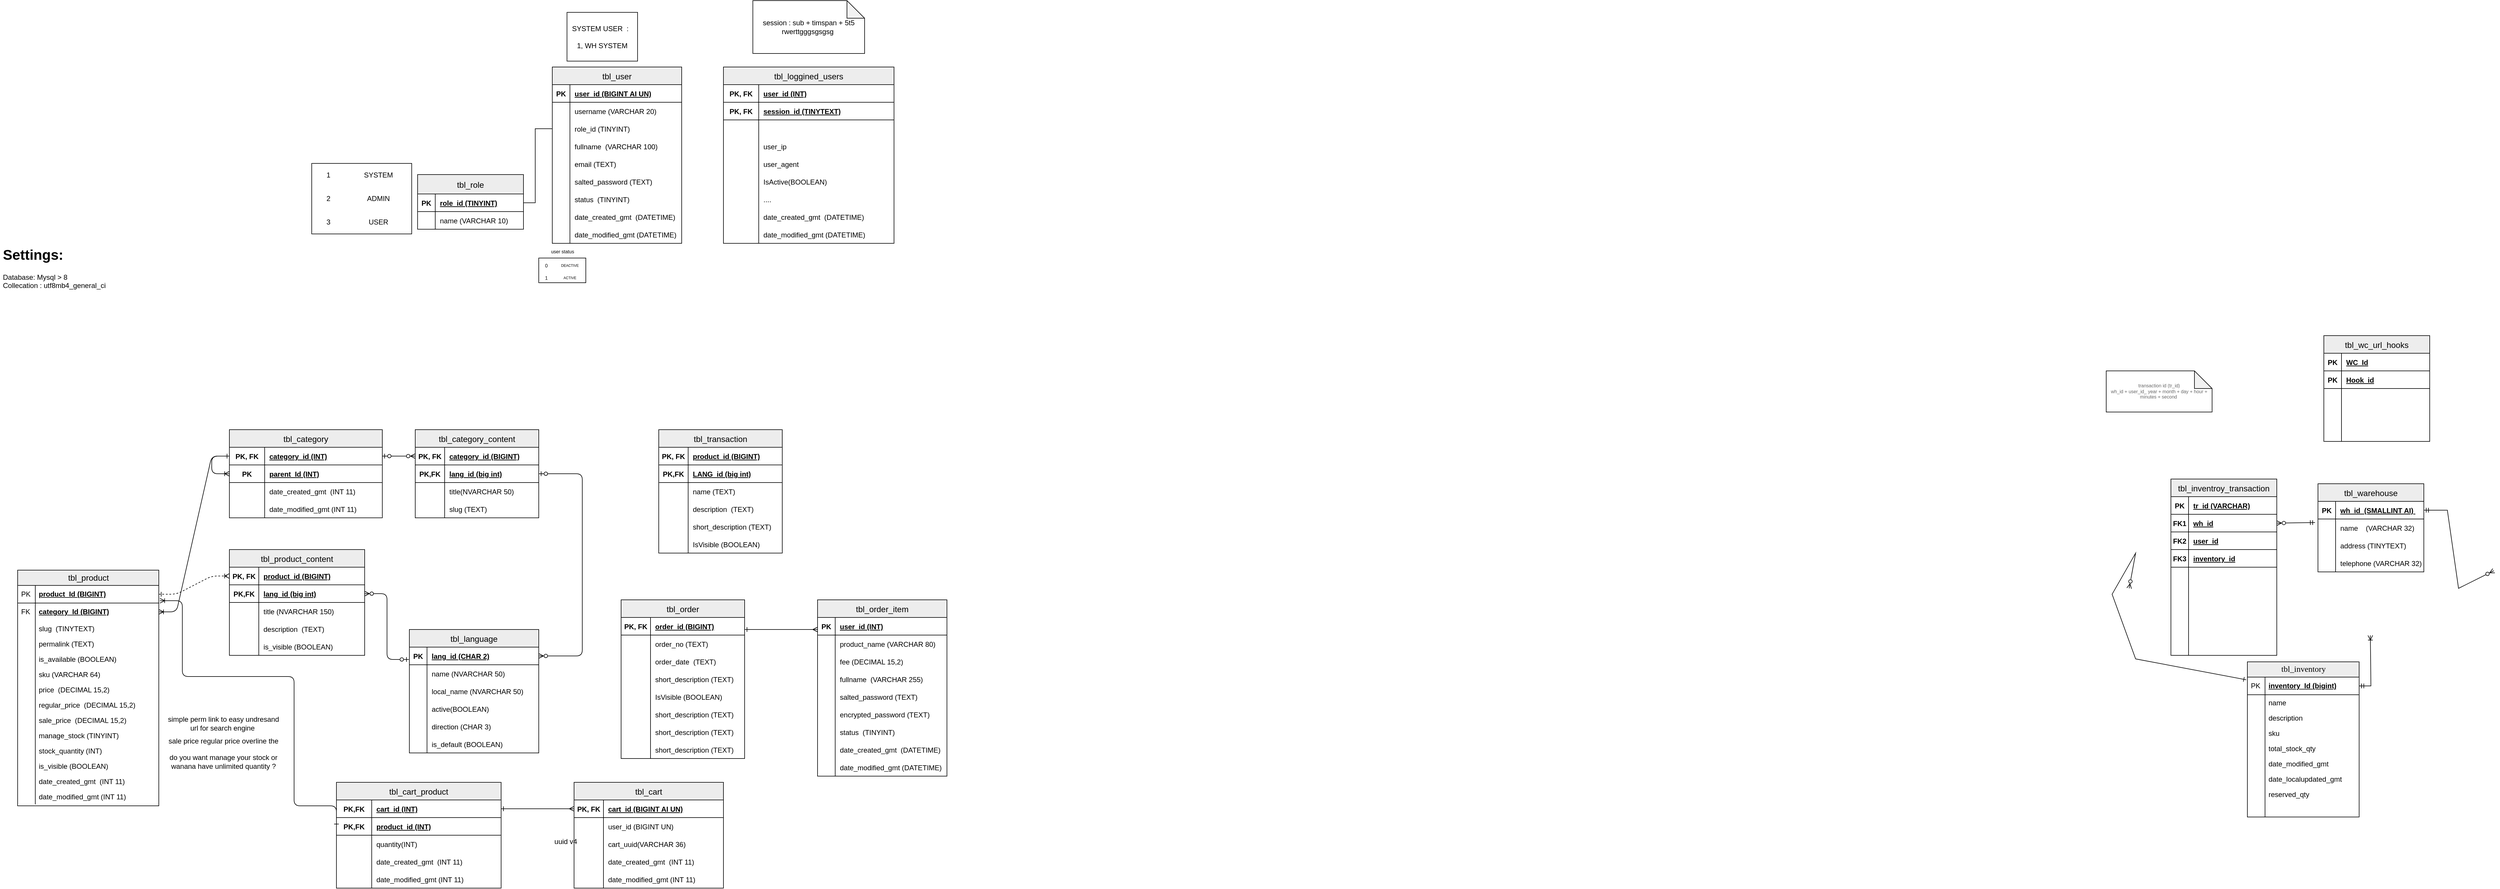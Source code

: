<mxfile version="20.8.5" type="github">
  <diagram name="ERD-0.01" id="e56a1550-8fbb-45ad-956c-1786394a9013">
    <mxGraphModel dx="5500" dy="3755" grid="1" gridSize="10" guides="1" tooltips="1" connect="1" arrows="1" fold="1" page="1" pageScale="1" pageWidth="4681" pageHeight="3300" background="none" math="0" shadow="0">
      <root>
        <mxCell id="0" />
        <mxCell id="1" parent="0" />
        <mxCell id="eAQtUYwQgqXab6pXBG5V-1" value="&lt;span style=&quot;font-family: Helvetica;&quot;&gt;tbl_product&lt;/span&gt;" style="swimlane;html=1;fontStyle=0;childLayout=stackLayout;horizontal=1;startSize=26;fillColor=#EDEDED;horizontalStack=0;resizeParent=1;resizeLast=0;collapsible=1;marginBottom=0;swimlaneFillColor=#ffffff;align=center;rounded=0;shadow=0;comic=0;labelBackgroundColor=none;strokeWidth=1;fontFamily=Verdana;fontSize=14" parent="1" vertex="1">
          <mxGeometry x="-4590" y="609" width="240" height="401" as="geometry" />
        </mxCell>
        <mxCell id="eAQtUYwQgqXab6pXBG5V-2" value="product_Id (BIGINT)" style="shape=partialRectangle;top=0;left=0;right=0;bottom=1;html=1;align=left;verticalAlign=middle;fillColor=none;spacingLeft=34;spacingRight=4;whiteSpace=wrap;overflow=hidden;rotatable=0;points=[[0,0.5],[1,0.5]];portConstraint=eastwest;dropTarget=0;fontStyle=5;" parent="eAQtUYwQgqXab6pXBG5V-1" vertex="1">
          <mxGeometry y="26" width="240" height="30" as="geometry" />
        </mxCell>
        <mxCell id="eAQtUYwQgqXab6pXBG5V-3" value="PK" style="shape=partialRectangle;top=0;left=0;bottom=0;html=1;fillColor=none;align=left;verticalAlign=middle;spacingLeft=4;spacingRight=4;whiteSpace=wrap;overflow=hidden;rotatable=0;points=[];portConstraint=eastwest;part=1;" parent="eAQtUYwQgqXab6pXBG5V-2" vertex="1" connectable="0">
          <mxGeometry width="30" height="30" as="geometry" />
        </mxCell>
        <mxCell id="67qJAIyi8AHRo_a78X0I-46" value="category_Id (BIGINT)" style="shape=partialRectangle;top=0;left=0;right=0;bottom=1;html=1;align=left;verticalAlign=middle;fillColor=none;spacingLeft=34;spacingRight=4;whiteSpace=wrap;overflow=hidden;rotatable=0;points=[[0,0.5],[1,0.5]];portConstraint=eastwest;dropTarget=0;fontStyle=5;strokeColor=none;" parent="eAQtUYwQgqXab6pXBG5V-1" vertex="1">
          <mxGeometry y="56" width="240" height="30" as="geometry" />
        </mxCell>
        <mxCell id="67qJAIyi8AHRo_a78X0I-47" value="FK" style="shape=partialRectangle;top=0;left=0;bottom=0;html=1;fillColor=none;align=left;verticalAlign=middle;spacingLeft=4;spacingRight=4;whiteSpace=wrap;overflow=hidden;rotatable=0;points=[];portConstraint=eastwest;part=1;" parent="67qJAIyi8AHRo_a78X0I-46" connectable="0" vertex="1">
          <mxGeometry width="30" height="30" as="geometry" />
        </mxCell>
        <mxCell id="eAQtUYwQgqXab6pXBG5V-8" value="slug&amp;nbsp; (TINYTEXT)" style="shape=partialRectangle;top=0;left=0;right=0;bottom=0;html=1;align=left;verticalAlign=top;fillColor=none;spacingLeft=34;spacingRight=4;whiteSpace=wrap;overflow=hidden;rotatable=0;points=[[0,0.5],[1,0.5]];portConstraint=eastwest;dropTarget=0;" parent="eAQtUYwQgqXab6pXBG5V-1" vertex="1">
          <mxGeometry y="86" width="240" height="26" as="geometry" />
        </mxCell>
        <mxCell id="eAQtUYwQgqXab6pXBG5V-9" value="" style="shape=partialRectangle;top=0;left=0;bottom=0;html=1;fillColor=none;align=left;verticalAlign=top;spacingLeft=4;spacingRight=4;whiteSpace=wrap;overflow=hidden;rotatable=0;points=[];portConstraint=eastwest;part=1;" parent="eAQtUYwQgqXab6pXBG5V-8" vertex="1" connectable="0">
          <mxGeometry width="30" height="26" as="geometry" />
        </mxCell>
        <mxCell id="eAQtUYwQgqXab6pXBG5V-10" value="permalink (TEXT)" style="shape=partialRectangle;top=0;left=0;right=0;bottom=0;html=1;align=left;verticalAlign=top;fillColor=none;spacingLeft=34;spacingRight=4;whiteSpace=wrap;overflow=hidden;rotatable=0;points=[[0,0.5],[1,0.5]];portConstraint=eastwest;dropTarget=0;" parent="eAQtUYwQgqXab6pXBG5V-1" vertex="1">
          <mxGeometry y="112" width="240" height="26" as="geometry" />
        </mxCell>
        <mxCell id="eAQtUYwQgqXab6pXBG5V-11" value="" style="shape=partialRectangle;top=0;left=0;bottom=0;html=1;fillColor=none;align=left;verticalAlign=top;spacingLeft=4;spacingRight=4;whiteSpace=wrap;overflow=hidden;rotatable=0;points=[];portConstraint=eastwest;part=1;" parent="eAQtUYwQgqXab6pXBG5V-10" connectable="0" vertex="1">
          <mxGeometry width="30" height="26" as="geometry" />
        </mxCell>
        <mxCell id="eAQtUYwQgqXab6pXBG5V-20" value="is_available (BOOLEAN)" style="shape=partialRectangle;top=0;left=0;right=0;bottom=0;html=1;align=left;verticalAlign=top;fillColor=none;spacingLeft=34;spacingRight=4;whiteSpace=wrap;overflow=hidden;rotatable=0;points=[[0,0.5],[1,0.5]];portConstraint=eastwest;dropTarget=0;" parent="eAQtUYwQgqXab6pXBG5V-1" vertex="1">
          <mxGeometry y="138" width="240" height="26" as="geometry" />
        </mxCell>
        <mxCell id="eAQtUYwQgqXab6pXBG5V-21" value="" style="shape=partialRectangle;top=0;left=0;bottom=0;html=1;fillColor=none;align=left;verticalAlign=top;spacingLeft=4;spacingRight=4;whiteSpace=wrap;overflow=hidden;rotatable=0;points=[];portConstraint=eastwest;part=1;" parent="eAQtUYwQgqXab6pXBG5V-20" connectable="0" vertex="1">
          <mxGeometry width="30" height="26" as="geometry" />
        </mxCell>
        <mxCell id="eAQtUYwQgqXab6pXBG5V-26" value="sku (VARCHAR 64)" style="shape=partialRectangle;top=0;left=0;right=0;bottom=0;html=1;align=left;verticalAlign=top;fillColor=none;spacingLeft=34;spacingRight=4;whiteSpace=wrap;overflow=hidden;rotatable=0;points=[[0,0.5],[1,0.5]];portConstraint=eastwest;dropTarget=0;" parent="eAQtUYwQgqXab6pXBG5V-1" vertex="1">
          <mxGeometry y="164" width="240" height="26" as="geometry" />
        </mxCell>
        <mxCell id="eAQtUYwQgqXab6pXBG5V-27" value="" style="shape=partialRectangle;top=0;left=0;bottom=0;html=1;fillColor=none;align=left;verticalAlign=top;spacingLeft=4;spacingRight=4;whiteSpace=wrap;overflow=hidden;rotatable=0;points=[];portConstraint=eastwest;part=1;" parent="eAQtUYwQgqXab6pXBG5V-26" connectable="0" vertex="1">
          <mxGeometry width="30" height="26" as="geometry" />
        </mxCell>
        <mxCell id="eAQtUYwQgqXab6pXBG5V-28" value="price&amp;nbsp; (DECIMAL 15,2)" style="shape=partialRectangle;top=0;left=0;right=0;bottom=0;html=1;align=left;verticalAlign=top;fillColor=none;spacingLeft=34;spacingRight=4;whiteSpace=wrap;overflow=hidden;rotatable=0;points=[[0,0.5],[1,0.5]];portConstraint=eastwest;dropTarget=0;" parent="eAQtUYwQgqXab6pXBG5V-1" vertex="1">
          <mxGeometry y="190" width="240" height="26" as="geometry" />
        </mxCell>
        <mxCell id="eAQtUYwQgqXab6pXBG5V-29" value="" style="shape=partialRectangle;top=0;left=0;bottom=0;html=1;fillColor=none;align=left;verticalAlign=top;spacingLeft=4;spacingRight=4;whiteSpace=wrap;overflow=hidden;rotatable=0;points=[];portConstraint=eastwest;part=1;" parent="eAQtUYwQgqXab6pXBG5V-28" connectable="0" vertex="1">
          <mxGeometry width="30" height="26" as="geometry" />
        </mxCell>
        <mxCell id="eAQtUYwQgqXab6pXBG5V-30" value="regular_price&amp;nbsp; (DECIMAL 15,2)" style="shape=partialRectangle;top=0;left=0;right=0;bottom=0;html=1;align=left;verticalAlign=top;fillColor=none;spacingLeft=34;spacingRight=4;whiteSpace=wrap;overflow=hidden;rotatable=0;points=[[0,0.5],[1,0.5]];portConstraint=eastwest;dropTarget=0;" parent="eAQtUYwQgqXab6pXBG5V-1" vertex="1">
          <mxGeometry y="216" width="240" height="26" as="geometry" />
        </mxCell>
        <mxCell id="eAQtUYwQgqXab6pXBG5V-31" value="" style="shape=partialRectangle;top=0;left=0;bottom=0;html=1;fillColor=none;align=left;verticalAlign=top;spacingLeft=4;spacingRight=4;whiteSpace=wrap;overflow=hidden;rotatable=0;points=[];portConstraint=eastwest;part=1;" parent="eAQtUYwQgqXab6pXBG5V-30" connectable="0" vertex="1">
          <mxGeometry width="30" height="26" as="geometry" />
        </mxCell>
        <mxCell id="eAQtUYwQgqXab6pXBG5V-32" value="sale_price&amp;nbsp; (DECIMAL 15,2)" style="shape=partialRectangle;top=0;left=0;right=0;bottom=0;html=1;align=left;verticalAlign=top;fillColor=none;spacingLeft=34;spacingRight=4;whiteSpace=wrap;overflow=hidden;rotatable=0;points=[[0,0.5],[1,0.5]];portConstraint=eastwest;dropTarget=0;" parent="eAQtUYwQgqXab6pXBG5V-1" vertex="1">
          <mxGeometry y="242" width="240" height="26" as="geometry" />
        </mxCell>
        <mxCell id="eAQtUYwQgqXab6pXBG5V-33" value="" style="shape=partialRectangle;top=0;left=0;bottom=0;html=1;fillColor=none;align=left;verticalAlign=top;spacingLeft=4;spacingRight=4;whiteSpace=wrap;overflow=hidden;rotatable=0;points=[];portConstraint=eastwest;part=1;" parent="eAQtUYwQgqXab6pXBG5V-32" connectable="0" vertex="1">
          <mxGeometry width="30" height="26" as="geometry" />
        </mxCell>
        <mxCell id="eAQtUYwQgqXab6pXBG5V-34" value="manage_stock (TINYINT)" style="shape=partialRectangle;top=0;left=0;right=0;bottom=0;html=1;align=left;verticalAlign=top;fillColor=none;spacingLeft=34;spacingRight=4;whiteSpace=wrap;overflow=hidden;rotatable=0;points=[[0,0.5],[1,0.5]];portConstraint=eastwest;dropTarget=0;" parent="eAQtUYwQgqXab6pXBG5V-1" vertex="1">
          <mxGeometry y="268" width="240" height="26" as="geometry" />
        </mxCell>
        <mxCell id="eAQtUYwQgqXab6pXBG5V-35" value="" style="shape=partialRectangle;top=0;left=0;bottom=0;html=1;fillColor=none;align=left;verticalAlign=top;spacingLeft=4;spacingRight=4;whiteSpace=wrap;overflow=hidden;rotatable=0;points=[];portConstraint=eastwest;part=1;" parent="eAQtUYwQgqXab6pXBG5V-34" connectable="0" vertex="1">
          <mxGeometry width="30" height="26" as="geometry" />
        </mxCell>
        <mxCell id="eAQtUYwQgqXab6pXBG5V-36" value="stock_quantity (INT)" style="shape=partialRectangle;top=0;left=0;right=0;bottom=0;html=1;align=left;verticalAlign=top;fillColor=none;spacingLeft=34;spacingRight=4;whiteSpace=wrap;overflow=hidden;rotatable=0;points=[[0,0.5],[1,0.5]];portConstraint=eastwest;dropTarget=0;" parent="eAQtUYwQgqXab6pXBG5V-1" vertex="1">
          <mxGeometry y="294" width="240" height="26" as="geometry" />
        </mxCell>
        <mxCell id="eAQtUYwQgqXab6pXBG5V-37" value="" style="shape=partialRectangle;top=0;left=0;bottom=0;html=1;fillColor=none;align=left;verticalAlign=top;spacingLeft=4;spacingRight=4;whiteSpace=wrap;overflow=hidden;rotatable=0;points=[];portConstraint=eastwest;part=1;" parent="eAQtUYwQgqXab6pXBG5V-36" connectable="0" vertex="1">
          <mxGeometry width="30" height="26" as="geometry" />
        </mxCell>
        <mxCell id="67qJAIyi8AHRo_a78X0I-38" value="&lt;span style=&quot;&quot;&gt;is_visible (BOOLEAN)&lt;/span&gt;" style="shape=partialRectangle;top=0;left=0;right=0;bottom=0;html=1;align=left;verticalAlign=top;fillColor=none;spacingLeft=34;spacingRight=4;whiteSpace=wrap;overflow=hidden;rotatable=0;points=[[0,0.5],[1,0.5]];portConstraint=eastwest;dropTarget=0;" parent="eAQtUYwQgqXab6pXBG5V-1" vertex="1">
          <mxGeometry y="320" width="240" height="26" as="geometry" />
        </mxCell>
        <mxCell id="67qJAIyi8AHRo_a78X0I-39" value="" style="shape=partialRectangle;top=0;left=0;bottom=0;html=1;fillColor=none;align=left;verticalAlign=top;spacingLeft=4;spacingRight=4;whiteSpace=wrap;overflow=hidden;rotatable=0;points=[];portConstraint=eastwest;part=1;" parent="67qJAIyi8AHRo_a78X0I-38" connectable="0" vertex="1">
          <mxGeometry width="30" height="26" as="geometry" />
        </mxCell>
        <mxCell id="eAQtUYwQgqXab6pXBG5V-12" value="date_created_gmt&amp;nbsp; (INT 11)" style="shape=partialRectangle;top=0;left=0;right=0;bottom=0;html=1;align=left;verticalAlign=top;fillColor=none;spacingLeft=34;spacingRight=4;whiteSpace=wrap;overflow=hidden;rotatable=0;points=[[0,0.5],[1,0.5]];portConstraint=eastwest;dropTarget=0;" parent="eAQtUYwQgqXab6pXBG5V-1" vertex="1">
          <mxGeometry y="346" width="240" height="26" as="geometry" />
        </mxCell>
        <mxCell id="eAQtUYwQgqXab6pXBG5V-13" value="" style="shape=partialRectangle;top=0;left=0;bottom=0;html=1;fillColor=none;align=left;verticalAlign=top;spacingLeft=4;spacingRight=4;whiteSpace=wrap;overflow=hidden;rotatable=0;points=[];portConstraint=eastwest;part=1;" parent="eAQtUYwQgqXab6pXBG5V-12" connectable="0" vertex="1">
          <mxGeometry width="30" height="26" as="geometry" />
        </mxCell>
        <mxCell id="eAQtUYwQgqXab6pXBG5V-14" value="date_modified_gmt (INT 11)" style="shape=partialRectangle;top=0;left=0;right=0;bottom=0;html=1;align=left;verticalAlign=top;fillColor=none;spacingLeft=34;spacingRight=4;whiteSpace=wrap;overflow=hidden;rotatable=0;points=[[0,0.5],[1,0.5]];portConstraint=eastwest;dropTarget=0;" parent="eAQtUYwQgqXab6pXBG5V-1" vertex="1">
          <mxGeometry y="372" width="240" height="26" as="geometry" />
        </mxCell>
        <mxCell id="eAQtUYwQgqXab6pXBG5V-15" value="" style="shape=partialRectangle;top=0;left=0;bottom=0;html=1;fillColor=none;align=left;verticalAlign=top;spacingLeft=4;spacingRight=4;whiteSpace=wrap;overflow=hidden;rotatable=0;points=[];portConstraint=eastwest;part=1;" parent="eAQtUYwQgqXab6pXBG5V-14" connectable="0" vertex="1">
          <mxGeometry width="30" height="26" as="geometry" />
        </mxCell>
        <mxCell id="eAQtUYwQgqXab6pXBG5V-119" value="tbl_product_content" style="shape=table;startSize=30;container=1;collapsible=1;childLayout=tableLayout;fixedRows=1;rowLines=0;fontStyle=0;align=center;resizeLast=1;shadow=0;fillColor=#EDEDED;fontSize=14;" parent="1" vertex="1">
          <mxGeometry x="-4230" y="574" width="230" height="180" as="geometry" />
        </mxCell>
        <mxCell id="eAQtUYwQgqXab6pXBG5V-120" value="" style="shape=tableRow;horizontal=0;startSize=0;swimlaneHead=0;swimlaneBody=0;fillColor=none;collapsible=0;dropTarget=0;points=[[0,0.5],[1,0.5]];portConstraint=eastwest;top=0;left=0;right=0;bottom=1;shadow=0;" parent="eAQtUYwQgqXab6pXBG5V-119" vertex="1">
          <mxGeometry y="30" width="230" height="30" as="geometry" />
        </mxCell>
        <mxCell id="eAQtUYwQgqXab6pXBG5V-121" value="PK, FK" style="shape=partialRectangle;connectable=0;fillColor=none;top=0;left=0;bottom=0;right=0;fontStyle=1;overflow=hidden;shadow=0;" parent="eAQtUYwQgqXab6pXBG5V-120" vertex="1">
          <mxGeometry width="50" height="30" as="geometry">
            <mxRectangle width="50" height="30" as="alternateBounds" />
          </mxGeometry>
        </mxCell>
        <mxCell id="eAQtUYwQgqXab6pXBG5V-122" value="product_id (BIGINT)" style="shape=partialRectangle;connectable=0;fillColor=none;top=0;left=0;bottom=0;right=0;align=left;spacingLeft=6;fontStyle=5;overflow=hidden;shadow=0;" parent="eAQtUYwQgqXab6pXBG5V-120" vertex="1">
          <mxGeometry x="50" width="180" height="30" as="geometry">
            <mxRectangle width="180" height="30" as="alternateBounds" />
          </mxGeometry>
        </mxCell>
        <mxCell id="eAQtUYwQgqXab6pXBG5V-123" value="" style="shape=tableRow;horizontal=0;startSize=0;swimlaneHead=0;swimlaneBody=0;fillColor=none;collapsible=0;dropTarget=0;points=[[0,0.5],[1,0.5]];portConstraint=eastwest;top=0;left=0;right=0;bottom=1;shadow=0;" parent="eAQtUYwQgqXab6pXBG5V-119" vertex="1">
          <mxGeometry y="60" width="230" height="30" as="geometry" />
        </mxCell>
        <mxCell id="eAQtUYwQgqXab6pXBG5V-124" value="PK,FK" style="shape=partialRectangle;connectable=0;fillColor=none;top=0;left=0;bottom=0;right=0;fontStyle=1;overflow=hidden;shadow=0;" parent="eAQtUYwQgqXab6pXBG5V-123" vertex="1">
          <mxGeometry width="50" height="30" as="geometry">
            <mxRectangle width="50" height="30" as="alternateBounds" />
          </mxGeometry>
        </mxCell>
        <mxCell id="eAQtUYwQgqXab6pXBG5V-125" value="lang_id (big int)" style="shape=partialRectangle;connectable=0;fillColor=none;top=0;left=0;bottom=0;right=0;align=left;spacingLeft=6;fontStyle=5;overflow=hidden;shadow=0;" parent="eAQtUYwQgqXab6pXBG5V-123" vertex="1">
          <mxGeometry x="50" width="180" height="30" as="geometry">
            <mxRectangle width="180" height="30" as="alternateBounds" />
          </mxGeometry>
        </mxCell>
        <mxCell id="eAQtUYwQgqXab6pXBG5V-126" value="" style="shape=tableRow;horizontal=0;startSize=0;swimlaneHead=0;swimlaneBody=0;fillColor=none;collapsible=0;dropTarget=0;points=[[0,0.5],[1,0.5]];portConstraint=eastwest;top=0;left=0;right=0;bottom=0;" parent="eAQtUYwQgqXab6pXBG5V-119" vertex="1">
          <mxGeometry y="90" width="230" height="30" as="geometry" />
        </mxCell>
        <mxCell id="eAQtUYwQgqXab6pXBG5V-127" value="" style="shape=partialRectangle;connectable=0;fillColor=none;top=0;left=0;bottom=0;right=0;editable=1;overflow=hidden;" parent="eAQtUYwQgqXab6pXBG5V-126" vertex="1">
          <mxGeometry width="50" height="30" as="geometry">
            <mxRectangle width="50" height="30" as="alternateBounds" />
          </mxGeometry>
        </mxCell>
        <mxCell id="eAQtUYwQgqXab6pXBG5V-128" value="title (NVARCHAR 150)" style="shape=partialRectangle;connectable=0;fillColor=none;top=0;left=0;bottom=0;right=0;align=left;spacingLeft=6;overflow=hidden;" parent="eAQtUYwQgqXab6pXBG5V-126" vertex="1">
          <mxGeometry x="50" width="180" height="30" as="geometry">
            <mxRectangle width="180" height="30" as="alternateBounds" />
          </mxGeometry>
        </mxCell>
        <mxCell id="67qJAIyi8AHRo_a78X0I-6" value="" style="shape=tableRow;horizontal=0;startSize=0;swimlaneHead=0;swimlaneBody=0;fillColor=none;collapsible=0;dropTarget=0;points=[[0,0.5],[1,0.5]];portConstraint=eastwest;top=0;left=0;right=0;bottom=0;" parent="eAQtUYwQgqXab6pXBG5V-119" vertex="1">
          <mxGeometry y="120" width="230" height="30" as="geometry" />
        </mxCell>
        <mxCell id="67qJAIyi8AHRo_a78X0I-7" value="" style="shape=partialRectangle;connectable=0;fillColor=none;top=0;left=0;bottom=0;right=0;editable=1;overflow=hidden;" parent="67qJAIyi8AHRo_a78X0I-6" vertex="1">
          <mxGeometry width="50" height="30" as="geometry">
            <mxRectangle width="50" height="30" as="alternateBounds" />
          </mxGeometry>
        </mxCell>
        <mxCell id="67qJAIyi8AHRo_a78X0I-8" value="description  (TEXT)" style="shape=partialRectangle;connectable=0;fillColor=none;top=0;left=0;bottom=0;right=0;align=left;spacingLeft=6;overflow=hidden;" parent="67qJAIyi8AHRo_a78X0I-6" vertex="1">
          <mxGeometry x="50" width="180" height="30" as="geometry">
            <mxRectangle width="180" height="30" as="alternateBounds" />
          </mxGeometry>
        </mxCell>
        <mxCell id="67qJAIyi8AHRo_a78X0I-35" value="" style="shape=tableRow;horizontal=0;startSize=0;swimlaneHead=0;swimlaneBody=0;fillColor=none;collapsible=0;dropTarget=0;points=[[0,0.5],[1,0.5]];portConstraint=eastwest;top=0;left=0;right=0;bottom=0;" parent="eAQtUYwQgqXab6pXBG5V-119" vertex="1">
          <mxGeometry y="150" width="230" height="30" as="geometry" />
        </mxCell>
        <mxCell id="67qJAIyi8AHRo_a78X0I-36" value="" style="shape=partialRectangle;connectable=0;fillColor=none;top=0;left=0;bottom=0;right=0;editable=1;overflow=hidden;" parent="67qJAIyi8AHRo_a78X0I-35" vertex="1">
          <mxGeometry width="50" height="30" as="geometry">
            <mxRectangle width="50" height="30" as="alternateBounds" />
          </mxGeometry>
        </mxCell>
        <mxCell id="67qJAIyi8AHRo_a78X0I-37" value="is_visible (BOOLEAN)" style="shape=partialRectangle;connectable=0;fillColor=none;top=0;left=0;bottom=0;right=0;align=left;spacingLeft=6;overflow=hidden;" parent="67qJAIyi8AHRo_a78X0I-35" vertex="1">
          <mxGeometry x="50" width="180" height="30" as="geometry">
            <mxRectangle width="180" height="30" as="alternateBounds" />
          </mxGeometry>
        </mxCell>
        <mxCell id="eAQtUYwQgqXab6pXBG5V-135" value="tbl_wc_url_hooks" style="shape=table;startSize=30;container=1;collapsible=1;childLayout=tableLayout;fixedRows=1;rowLines=0;fontStyle=0;align=center;resizeLast=1;shadow=0;fillColor=#EDEDED;fontSize=14;" parent="1" vertex="1">
          <mxGeometry x="-669" y="210" width="180" height="180" as="geometry" />
        </mxCell>
        <mxCell id="eAQtUYwQgqXab6pXBG5V-136" value="" style="shape=tableRow;horizontal=0;startSize=0;swimlaneHead=0;swimlaneBody=0;fillColor=none;collapsible=0;dropTarget=0;points=[[0,0.5],[1,0.5]];portConstraint=eastwest;top=0;left=0;right=0;bottom=1;shadow=0;" parent="eAQtUYwQgqXab6pXBG5V-135" vertex="1">
          <mxGeometry y="30" width="180" height="30" as="geometry" />
        </mxCell>
        <mxCell id="eAQtUYwQgqXab6pXBG5V-137" value="PK" style="shape=partialRectangle;connectable=0;fillColor=none;top=0;left=0;bottom=0;right=0;fontStyle=1;overflow=hidden;shadow=0;" parent="eAQtUYwQgqXab6pXBG5V-136" vertex="1">
          <mxGeometry width="30" height="30" as="geometry">
            <mxRectangle width="30" height="30" as="alternateBounds" />
          </mxGeometry>
        </mxCell>
        <mxCell id="eAQtUYwQgqXab6pXBG5V-138" value="WC_Id" style="shape=partialRectangle;connectable=0;fillColor=none;top=0;left=0;bottom=0;right=0;align=left;spacingLeft=6;fontStyle=5;overflow=hidden;shadow=0;" parent="eAQtUYwQgqXab6pXBG5V-136" vertex="1">
          <mxGeometry x="30" width="150" height="30" as="geometry">
            <mxRectangle width="150" height="30" as="alternateBounds" />
          </mxGeometry>
        </mxCell>
        <mxCell id="eAQtUYwQgqXab6pXBG5V-139" value="" style="shape=tableRow;horizontal=0;startSize=0;swimlaneHead=0;swimlaneBody=0;fillColor=none;collapsible=0;dropTarget=0;points=[[0,0.5],[1,0.5]];portConstraint=eastwest;top=0;left=0;right=0;bottom=1;shadow=0;" parent="eAQtUYwQgqXab6pXBG5V-135" vertex="1">
          <mxGeometry y="60" width="180" height="30" as="geometry" />
        </mxCell>
        <mxCell id="eAQtUYwQgqXab6pXBG5V-140" value="PK" style="shape=partialRectangle;connectable=0;fillColor=none;top=0;left=0;bottom=0;right=0;fontStyle=1;overflow=hidden;shadow=0;" parent="eAQtUYwQgqXab6pXBG5V-139" vertex="1">
          <mxGeometry width="30" height="30" as="geometry">
            <mxRectangle width="30" height="30" as="alternateBounds" />
          </mxGeometry>
        </mxCell>
        <mxCell id="eAQtUYwQgqXab6pXBG5V-141" value="Hook_id" style="shape=partialRectangle;connectable=0;fillColor=none;top=0;left=0;bottom=0;right=0;align=left;spacingLeft=6;fontStyle=5;overflow=hidden;shadow=0;" parent="eAQtUYwQgqXab6pXBG5V-139" vertex="1">
          <mxGeometry x="30" width="150" height="30" as="geometry">
            <mxRectangle width="150" height="30" as="alternateBounds" />
          </mxGeometry>
        </mxCell>
        <mxCell id="eAQtUYwQgqXab6pXBG5V-142" value="" style="shape=tableRow;horizontal=0;startSize=0;swimlaneHead=0;swimlaneBody=0;fillColor=none;collapsible=0;dropTarget=0;points=[[0,0.5],[1,0.5]];portConstraint=eastwest;top=0;left=0;right=0;bottom=0;shadow=0;" parent="eAQtUYwQgqXab6pXBG5V-135" vertex="1">
          <mxGeometry y="90" width="180" height="30" as="geometry" />
        </mxCell>
        <mxCell id="eAQtUYwQgqXab6pXBG5V-143" value="" style="shape=partialRectangle;connectable=0;fillColor=none;top=0;left=0;bottom=0;right=0;editable=1;overflow=hidden;shadow=0;" parent="eAQtUYwQgqXab6pXBG5V-142" vertex="1">
          <mxGeometry width="30" height="30" as="geometry">
            <mxRectangle width="30" height="30" as="alternateBounds" />
          </mxGeometry>
        </mxCell>
        <mxCell id="eAQtUYwQgqXab6pXBG5V-144" value="" style="shape=partialRectangle;connectable=0;fillColor=none;top=0;left=0;bottom=0;right=0;align=left;spacingLeft=6;overflow=hidden;shadow=0;" parent="eAQtUYwQgqXab6pXBG5V-142" vertex="1">
          <mxGeometry x="30" width="150" height="30" as="geometry">
            <mxRectangle width="150" height="30" as="alternateBounds" />
          </mxGeometry>
        </mxCell>
        <mxCell id="eAQtUYwQgqXab6pXBG5V-145" value="" style="shape=tableRow;horizontal=0;startSize=0;swimlaneHead=0;swimlaneBody=0;fillColor=none;collapsible=0;dropTarget=0;points=[[0,0.5],[1,0.5]];portConstraint=eastwest;top=0;left=0;right=0;bottom=0;shadow=0;" parent="eAQtUYwQgqXab6pXBG5V-135" vertex="1">
          <mxGeometry y="120" width="180" height="60" as="geometry" />
        </mxCell>
        <mxCell id="eAQtUYwQgqXab6pXBG5V-146" value="" style="shape=partialRectangle;connectable=0;fillColor=none;top=0;left=0;bottom=0;right=0;editable=1;overflow=hidden;shadow=0;" parent="eAQtUYwQgqXab6pXBG5V-145" vertex="1">
          <mxGeometry width="30" height="60" as="geometry">
            <mxRectangle width="30" height="60" as="alternateBounds" />
          </mxGeometry>
        </mxCell>
        <mxCell id="eAQtUYwQgqXab6pXBG5V-147" value="" style="shape=partialRectangle;connectable=0;fillColor=none;top=0;left=0;bottom=0;right=0;align=left;spacingLeft=6;overflow=hidden;shadow=0;" parent="eAQtUYwQgqXab6pXBG5V-145" vertex="1">
          <mxGeometry x="30" width="150" height="60" as="geometry">
            <mxRectangle width="150" height="60" as="alternateBounds" />
          </mxGeometry>
        </mxCell>
        <mxCell id="eAQtUYwQgqXab6pXBG5V-149" value="tbl_inventory" style="swimlane;html=1;fontStyle=0;childLayout=stackLayout;horizontal=1;startSize=26;fillColor=#EDEDED;horizontalStack=0;resizeParent=1;resizeLast=0;collapsible=1;marginBottom=0;swimlaneFillColor=#ffffff;align=center;rounded=0;shadow=0;comic=0;labelBackgroundColor=none;strokeWidth=1;fontFamily=Verdana;fontSize=14" parent="1" vertex="1">
          <mxGeometry x="-799" y="765" width="190" height="264" as="geometry" />
        </mxCell>
        <mxCell id="eAQtUYwQgqXab6pXBG5V-150" value="inventory_Id (bigint)" style="shape=partialRectangle;top=0;left=0;right=0;bottom=1;html=1;align=left;verticalAlign=middle;fillColor=none;spacingLeft=34;spacingRight=4;whiteSpace=wrap;overflow=hidden;rotatable=0;points=[[0,0.5],[1,0.5]];portConstraint=eastwest;dropTarget=0;fontStyle=5;" parent="eAQtUYwQgqXab6pXBG5V-149" vertex="1">
          <mxGeometry y="26" width="190" height="30" as="geometry" />
        </mxCell>
        <mxCell id="eAQtUYwQgqXab6pXBG5V-151" value="PK" style="shape=partialRectangle;top=0;left=0;bottom=0;html=1;fillColor=none;align=left;verticalAlign=middle;spacingLeft=4;spacingRight=4;whiteSpace=wrap;overflow=hidden;rotatable=0;points=[];portConstraint=eastwest;part=1;" parent="eAQtUYwQgqXab6pXBG5V-150" connectable="0" vertex="1">
          <mxGeometry width="30" height="30" as="geometry" />
        </mxCell>
        <mxCell id="eAQtUYwQgqXab6pXBG5V-154" value="name" style="shape=partialRectangle;top=0;left=0;right=0;bottom=0;html=1;align=left;verticalAlign=top;fillColor=none;spacingLeft=34;spacingRight=4;whiteSpace=wrap;overflow=hidden;rotatable=0;points=[[0,0.5],[1,0.5]];portConstraint=eastwest;dropTarget=0;" parent="eAQtUYwQgqXab6pXBG5V-149" vertex="1">
          <mxGeometry y="56" width="190" height="26" as="geometry" />
        </mxCell>
        <mxCell id="eAQtUYwQgqXab6pXBG5V-155" value="" style="shape=partialRectangle;top=0;left=0;bottom=0;html=1;fillColor=none;align=left;verticalAlign=top;spacingLeft=4;spacingRight=4;whiteSpace=wrap;overflow=hidden;rotatable=0;points=[];portConstraint=eastwest;part=1;" parent="eAQtUYwQgqXab6pXBG5V-154" connectable="0" vertex="1">
          <mxGeometry width="30" height="26" as="geometry" />
        </mxCell>
        <mxCell id="vjcxfooFgliajUktmEag-1" value="description" style="shape=partialRectangle;top=0;left=0;right=0;bottom=0;html=1;align=left;verticalAlign=top;fillColor=none;spacingLeft=34;spacingRight=4;whiteSpace=wrap;overflow=hidden;rotatable=0;points=[[0,0.5],[1,0.5]];portConstraint=eastwest;dropTarget=0;" parent="eAQtUYwQgqXab6pXBG5V-149" vertex="1">
          <mxGeometry y="82" width="190" height="26" as="geometry" />
        </mxCell>
        <mxCell id="vjcxfooFgliajUktmEag-2" value="" style="shape=partialRectangle;top=0;left=0;bottom=0;html=1;fillColor=none;align=left;verticalAlign=top;spacingLeft=4;spacingRight=4;whiteSpace=wrap;overflow=hidden;rotatable=0;points=[];portConstraint=eastwest;part=1;" parent="vjcxfooFgliajUktmEag-1" connectable="0" vertex="1">
          <mxGeometry width="30" height="26" as="geometry" />
        </mxCell>
        <mxCell id="eAQtUYwQgqXab6pXBG5V-152" value="sku" style="shape=partialRectangle;top=0;left=0;right=0;bottom=0;html=1;align=left;verticalAlign=top;fillColor=none;spacingLeft=34;spacingRight=4;whiteSpace=wrap;overflow=hidden;rotatable=0;points=[[0,0.5],[1,0.5]];portConstraint=eastwest;dropTarget=0;" parent="eAQtUYwQgqXab6pXBG5V-149" vertex="1">
          <mxGeometry y="108" width="190" height="26" as="geometry" />
        </mxCell>
        <mxCell id="eAQtUYwQgqXab6pXBG5V-153" value="" style="shape=partialRectangle;top=0;left=0;bottom=0;html=1;fillColor=none;align=left;verticalAlign=top;spacingLeft=4;spacingRight=4;whiteSpace=wrap;overflow=hidden;rotatable=0;points=[];portConstraint=eastwest;part=1;" parent="eAQtUYwQgqXab6pXBG5V-152" connectable="0" vertex="1">
          <mxGeometry width="30" height="26" as="geometry" />
        </mxCell>
        <mxCell id="eAQtUYwQgqXab6pXBG5V-172" value="total_stock_qty" style="shape=partialRectangle;top=0;left=0;right=0;bottom=0;html=1;align=left;verticalAlign=top;fillColor=none;spacingLeft=34;spacingRight=4;whiteSpace=wrap;overflow=hidden;rotatable=0;points=[[0,0.5],[1,0.5]];portConstraint=eastwest;dropTarget=0;" parent="eAQtUYwQgqXab6pXBG5V-149" vertex="1">
          <mxGeometry y="134" width="190" height="26" as="geometry" />
        </mxCell>
        <mxCell id="eAQtUYwQgqXab6pXBG5V-173" value="" style="shape=partialRectangle;top=0;left=0;bottom=0;html=1;fillColor=none;align=left;verticalAlign=top;spacingLeft=4;spacingRight=4;whiteSpace=wrap;overflow=hidden;rotatable=0;points=[];portConstraint=eastwest;part=1;" parent="eAQtUYwQgqXab6pXBG5V-172" connectable="0" vertex="1">
          <mxGeometry width="30" height="26" as="geometry" />
        </mxCell>
        <mxCell id="eAQtUYwQgqXab6pXBG5V-158" value="date_modified_gmt" style="shape=partialRectangle;top=0;left=0;right=0;bottom=0;html=1;align=left;verticalAlign=top;fillColor=none;spacingLeft=34;spacingRight=4;whiteSpace=wrap;overflow=hidden;rotatable=0;points=[[0,0.5],[1,0.5]];portConstraint=eastwest;dropTarget=0;" parent="eAQtUYwQgqXab6pXBG5V-149" vertex="1">
          <mxGeometry y="160" width="190" height="26" as="geometry" />
        </mxCell>
        <mxCell id="eAQtUYwQgqXab6pXBG5V-159" value="" style="shape=partialRectangle;top=0;left=0;bottom=0;html=1;fillColor=none;align=left;verticalAlign=top;spacingLeft=4;spacingRight=4;whiteSpace=wrap;overflow=hidden;rotatable=0;points=[];portConstraint=eastwest;part=1;" parent="eAQtUYwQgqXab6pXBG5V-158" connectable="0" vertex="1">
          <mxGeometry width="30" height="26" as="geometry" />
        </mxCell>
        <mxCell id="eAQtUYwQgqXab6pXBG5V-160" value="date_localupdated_gmt" style="shape=partialRectangle;top=0;left=0;right=0;bottom=0;html=1;align=left;verticalAlign=top;fillColor=none;spacingLeft=34;spacingRight=4;whiteSpace=wrap;overflow=hidden;rotatable=0;points=[[0,0.5],[1,0.5]];portConstraint=eastwest;dropTarget=0;" parent="eAQtUYwQgqXab6pXBG5V-149" vertex="1">
          <mxGeometry y="186" width="190" height="26" as="geometry" />
        </mxCell>
        <mxCell id="eAQtUYwQgqXab6pXBG5V-161" value="" style="shape=partialRectangle;top=0;left=0;bottom=0;html=1;fillColor=none;align=left;verticalAlign=top;spacingLeft=4;spacingRight=4;whiteSpace=wrap;overflow=hidden;rotatable=0;points=[];portConstraint=eastwest;part=1;" parent="eAQtUYwQgqXab6pXBG5V-160" connectable="0" vertex="1">
          <mxGeometry width="30" height="26" as="geometry" />
        </mxCell>
        <mxCell id="L4eHSlw2qwfZkhgsiOzW-11" value="reserved_qty" style="shape=partialRectangle;top=0;left=0;right=0;bottom=0;html=1;align=left;verticalAlign=top;fillColor=none;spacingLeft=34;spacingRight=4;whiteSpace=wrap;overflow=hidden;rotatable=0;points=[[0,0.5],[1,0.5]];portConstraint=eastwest;dropTarget=0;" parent="eAQtUYwQgqXab6pXBG5V-149" vertex="1">
          <mxGeometry y="212" width="190" height="26" as="geometry" />
        </mxCell>
        <mxCell id="L4eHSlw2qwfZkhgsiOzW-12" value="" style="shape=partialRectangle;top=0;left=0;bottom=0;html=1;fillColor=none;align=left;verticalAlign=top;spacingLeft=4;spacingRight=4;whiteSpace=wrap;overflow=hidden;rotatable=0;points=[];portConstraint=eastwest;part=1;" parent="L4eHSlw2qwfZkhgsiOzW-11" connectable="0" vertex="1">
          <mxGeometry width="30" height="26" as="geometry" />
        </mxCell>
        <mxCell id="L4eHSlw2qwfZkhgsiOzW-13" value="" style="shape=partialRectangle;top=0;left=0;right=0;bottom=0;html=1;align=left;verticalAlign=top;fillColor=none;spacingLeft=34;spacingRight=4;whiteSpace=wrap;overflow=hidden;rotatable=0;points=[[0,0.5],[1,0.5]];portConstraint=eastwest;dropTarget=0;" parent="eAQtUYwQgqXab6pXBG5V-149" vertex="1">
          <mxGeometry y="238" width="190" height="26" as="geometry" />
        </mxCell>
        <mxCell id="L4eHSlw2qwfZkhgsiOzW-14" value="" style="shape=partialRectangle;top=0;left=0;bottom=0;html=1;fillColor=none;align=left;verticalAlign=top;spacingLeft=4;spacingRight=4;whiteSpace=wrap;overflow=hidden;rotatable=0;points=[];portConstraint=eastwest;part=1;" parent="L4eHSlw2qwfZkhgsiOzW-13" connectable="0" vertex="1">
          <mxGeometry width="30" height="26" as="geometry" />
        </mxCell>
        <mxCell id="eAQtUYwQgqXab6pXBG5V-205" value="tbl_inventroy_transaction" style="shape=table;startSize=30;container=1;collapsible=1;childLayout=tableLayout;fixedRows=1;rowLines=0;fontStyle=0;align=center;resizeLast=1;shadow=0;fillColor=#EDEDED;fontSize=14;" parent="1" vertex="1">
          <mxGeometry x="-929" y="454" width="180" height="300" as="geometry" />
        </mxCell>
        <mxCell id="eAQtUYwQgqXab6pXBG5V-206" value="" style="shape=tableRow;horizontal=0;startSize=0;swimlaneHead=0;swimlaneBody=0;fillColor=none;collapsible=0;dropTarget=0;points=[[0,0.5],[1,0.5]];portConstraint=eastwest;top=0;left=0;right=0;bottom=1;shadow=0;" parent="eAQtUYwQgqXab6pXBG5V-205" vertex="1">
          <mxGeometry y="30" width="180" height="30" as="geometry" />
        </mxCell>
        <mxCell id="eAQtUYwQgqXab6pXBG5V-207" value="PK" style="shape=partialRectangle;connectable=0;fillColor=none;top=0;left=0;bottom=0;right=0;fontStyle=1;overflow=hidden;shadow=0;" parent="eAQtUYwQgqXab6pXBG5V-206" vertex="1">
          <mxGeometry width="30" height="30" as="geometry">
            <mxRectangle width="30" height="30" as="alternateBounds" />
          </mxGeometry>
        </mxCell>
        <mxCell id="eAQtUYwQgqXab6pXBG5V-208" value="tr_id (VARCHAR)" style="shape=partialRectangle;connectable=0;fillColor=none;top=0;left=0;bottom=0;right=0;align=left;spacingLeft=6;fontStyle=5;overflow=hidden;shadow=0;" parent="eAQtUYwQgqXab6pXBG5V-206" vertex="1">
          <mxGeometry x="30" width="150" height="30" as="geometry">
            <mxRectangle width="150" height="30" as="alternateBounds" />
          </mxGeometry>
        </mxCell>
        <mxCell id="eAQtUYwQgqXab6pXBG5V-209" value="" style="shape=tableRow;horizontal=0;startSize=0;swimlaneHead=0;swimlaneBody=0;fillColor=none;collapsible=0;dropTarget=0;points=[[0,0.5],[1,0.5]];portConstraint=eastwest;top=0;left=0;right=0;bottom=1;shadow=0;" parent="eAQtUYwQgqXab6pXBG5V-205" vertex="1">
          <mxGeometry y="60" width="180" height="30" as="geometry" />
        </mxCell>
        <mxCell id="eAQtUYwQgqXab6pXBG5V-210" value="FK1" style="shape=partialRectangle;connectable=0;fillColor=none;top=0;left=0;bottom=0;right=0;fontStyle=1;overflow=hidden;shadow=0;" parent="eAQtUYwQgqXab6pXBG5V-209" vertex="1">
          <mxGeometry width="30" height="30" as="geometry">
            <mxRectangle width="30" height="30" as="alternateBounds" />
          </mxGeometry>
        </mxCell>
        <mxCell id="eAQtUYwQgqXab6pXBG5V-211" value="wh_id" style="shape=partialRectangle;connectable=0;fillColor=none;top=0;left=0;bottom=0;right=0;align=left;spacingLeft=6;fontStyle=5;overflow=hidden;shadow=0;" parent="eAQtUYwQgqXab6pXBG5V-209" vertex="1">
          <mxGeometry x="30" width="150" height="30" as="geometry">
            <mxRectangle width="150" height="30" as="alternateBounds" />
          </mxGeometry>
        </mxCell>
        <mxCell id="eAQtUYwQgqXab6pXBG5V-212" value="" style="shape=tableRow;horizontal=0;startSize=0;swimlaneHead=0;swimlaneBody=0;fillColor=none;collapsible=0;dropTarget=0;points=[[0,0.5],[1,0.5]];portConstraint=eastwest;top=0;left=0;right=0;bottom=1;shadow=0;" parent="eAQtUYwQgqXab6pXBG5V-205" vertex="1">
          <mxGeometry y="90" width="180" height="30" as="geometry" />
        </mxCell>
        <mxCell id="eAQtUYwQgqXab6pXBG5V-213" value="FK2" style="shape=partialRectangle;connectable=0;fillColor=none;top=0;left=0;bottom=0;right=0;fontStyle=1;overflow=hidden;shadow=0;" parent="eAQtUYwQgqXab6pXBG5V-212" vertex="1">
          <mxGeometry width="30" height="30" as="geometry">
            <mxRectangle width="30" height="30" as="alternateBounds" />
          </mxGeometry>
        </mxCell>
        <mxCell id="eAQtUYwQgqXab6pXBG5V-214" value="user_id" style="shape=partialRectangle;connectable=0;fillColor=none;top=0;left=0;bottom=0;right=0;align=left;spacingLeft=6;fontStyle=5;overflow=hidden;shadow=0;" parent="eAQtUYwQgqXab6pXBG5V-212" vertex="1">
          <mxGeometry x="30" width="150" height="30" as="geometry">
            <mxRectangle width="150" height="30" as="alternateBounds" />
          </mxGeometry>
        </mxCell>
        <mxCell id="eAQtUYwQgqXab6pXBG5V-215" value="" style="shape=tableRow;horizontal=0;startSize=0;swimlaneHead=0;swimlaneBody=0;fillColor=none;collapsible=0;dropTarget=0;points=[[0,0.5],[1,0.5]];portConstraint=eastwest;top=0;left=0;right=0;bottom=1;shadow=0;" parent="eAQtUYwQgqXab6pXBG5V-205" vertex="1">
          <mxGeometry y="120" width="180" height="30" as="geometry" />
        </mxCell>
        <mxCell id="eAQtUYwQgqXab6pXBG5V-216" value="FK3" style="shape=partialRectangle;connectable=0;fillColor=none;top=0;left=0;bottom=0;right=0;fontStyle=1;overflow=hidden;shadow=0;" parent="eAQtUYwQgqXab6pXBG5V-215" vertex="1">
          <mxGeometry width="30" height="30" as="geometry">
            <mxRectangle width="30" height="30" as="alternateBounds" />
          </mxGeometry>
        </mxCell>
        <mxCell id="eAQtUYwQgqXab6pXBG5V-217" value="inventory_id" style="shape=partialRectangle;connectable=0;fillColor=none;top=0;left=0;bottom=0;right=0;align=left;spacingLeft=6;fontStyle=5;overflow=hidden;shadow=0;" parent="eAQtUYwQgqXab6pXBG5V-215" vertex="1">
          <mxGeometry x="30" width="150" height="30" as="geometry">
            <mxRectangle width="150" height="30" as="alternateBounds" />
          </mxGeometry>
        </mxCell>
        <mxCell id="eAQtUYwQgqXab6pXBG5V-218" value="" style="shape=tableRow;horizontal=0;startSize=0;swimlaneHead=0;swimlaneBody=0;fillColor=none;collapsible=0;dropTarget=0;points=[[0,0.5],[1,0.5]];portConstraint=eastwest;top=0;left=0;right=0;bottom=0;" parent="eAQtUYwQgqXab6pXBG5V-205" vertex="1">
          <mxGeometry y="150" width="180" height="30" as="geometry" />
        </mxCell>
        <mxCell id="eAQtUYwQgqXab6pXBG5V-219" value="" style="shape=partialRectangle;connectable=0;fillColor=none;top=0;left=0;bottom=0;right=0;editable=1;overflow=hidden;" parent="eAQtUYwQgqXab6pXBG5V-218" vertex="1">
          <mxGeometry width="30" height="30" as="geometry">
            <mxRectangle width="30" height="30" as="alternateBounds" />
          </mxGeometry>
        </mxCell>
        <mxCell id="eAQtUYwQgqXab6pXBG5V-220" value="" style="shape=partialRectangle;connectable=0;fillColor=none;top=0;left=0;bottom=0;right=0;align=left;spacingLeft=6;overflow=hidden;" parent="eAQtUYwQgqXab6pXBG5V-218" vertex="1">
          <mxGeometry x="30" width="150" height="30" as="geometry">
            <mxRectangle width="150" height="30" as="alternateBounds" />
          </mxGeometry>
        </mxCell>
        <mxCell id="eAQtUYwQgqXab6pXBG5V-221" value="" style="shape=tableRow;horizontal=0;startSize=0;swimlaneHead=0;swimlaneBody=0;fillColor=none;collapsible=0;dropTarget=0;points=[[0,0.5],[1,0.5]];portConstraint=eastwest;top=0;left=0;right=0;bottom=0;shadow=0;" parent="eAQtUYwQgqXab6pXBG5V-205" vertex="1">
          <mxGeometry y="180" width="180" height="30" as="geometry" />
        </mxCell>
        <mxCell id="eAQtUYwQgqXab6pXBG5V-222" value="" style="shape=partialRectangle;connectable=0;fillColor=none;top=0;left=0;bottom=0;right=0;editable=1;overflow=hidden;shadow=0;" parent="eAQtUYwQgqXab6pXBG5V-221" vertex="1">
          <mxGeometry width="30" height="30" as="geometry">
            <mxRectangle width="30" height="30" as="alternateBounds" />
          </mxGeometry>
        </mxCell>
        <mxCell id="eAQtUYwQgqXab6pXBG5V-223" value="" style="shape=partialRectangle;connectable=0;fillColor=none;top=0;left=0;bottom=0;right=0;align=left;spacingLeft=6;overflow=hidden;shadow=0;" parent="eAQtUYwQgqXab6pXBG5V-221" vertex="1">
          <mxGeometry x="30" width="150" height="30" as="geometry">
            <mxRectangle width="150" height="30" as="alternateBounds" />
          </mxGeometry>
        </mxCell>
        <mxCell id="eAQtUYwQgqXab6pXBG5V-224" value="" style="shape=tableRow;horizontal=0;startSize=0;swimlaneHead=0;swimlaneBody=0;fillColor=none;collapsible=0;dropTarget=0;points=[[0,0.5],[1,0.5]];portConstraint=eastwest;top=0;left=0;right=0;bottom=0;" parent="eAQtUYwQgqXab6pXBG5V-205" vertex="1">
          <mxGeometry y="210" width="180" height="30" as="geometry" />
        </mxCell>
        <mxCell id="eAQtUYwQgqXab6pXBG5V-225" value="" style="shape=partialRectangle;connectable=0;fillColor=none;top=0;left=0;bottom=0;right=0;fontStyle=0;overflow=hidden;" parent="eAQtUYwQgqXab6pXBG5V-224" vertex="1">
          <mxGeometry width="30" height="30" as="geometry">
            <mxRectangle width="30" height="30" as="alternateBounds" />
          </mxGeometry>
        </mxCell>
        <mxCell id="eAQtUYwQgqXab6pXBG5V-226" value="" style="shape=partialRectangle;connectable=0;fillColor=none;top=0;left=0;bottom=0;right=0;align=left;spacingLeft=6;fontStyle=0;overflow=hidden;" parent="eAQtUYwQgqXab6pXBG5V-224" vertex="1">
          <mxGeometry x="30" width="150" height="30" as="geometry">
            <mxRectangle width="150" height="30" as="alternateBounds" />
          </mxGeometry>
        </mxCell>
        <mxCell id="eAQtUYwQgqXab6pXBG5V-227" value="" style="shape=tableRow;horizontal=0;startSize=0;swimlaneHead=0;swimlaneBody=0;fillColor=none;collapsible=0;dropTarget=0;points=[[0,0.5],[1,0.5]];portConstraint=eastwest;top=0;left=0;right=0;bottom=0;shadow=0;" parent="eAQtUYwQgqXab6pXBG5V-205" vertex="1">
          <mxGeometry y="240" width="180" height="60" as="geometry" />
        </mxCell>
        <mxCell id="eAQtUYwQgqXab6pXBG5V-228" value="" style="shape=partialRectangle;connectable=0;fillColor=none;top=0;left=0;bottom=0;right=0;editable=1;overflow=hidden;shadow=0;" parent="eAQtUYwQgqXab6pXBG5V-227" vertex="1">
          <mxGeometry width="30" height="60" as="geometry">
            <mxRectangle width="30" height="60" as="alternateBounds" />
          </mxGeometry>
        </mxCell>
        <mxCell id="eAQtUYwQgqXab6pXBG5V-229" value="" style="shape=partialRectangle;connectable=0;fillColor=none;top=0;left=0;bottom=0;right=0;align=left;spacingLeft=6;overflow=hidden;shadow=0;" parent="eAQtUYwQgqXab6pXBG5V-227" vertex="1">
          <mxGeometry x="30" width="150" height="60" as="geometry">
            <mxRectangle width="150" height="60" as="alternateBounds" />
          </mxGeometry>
        </mxCell>
        <mxCell id="eAQtUYwQgqXab6pXBG5V-231" value="tbl_warehouse" style="shape=table;startSize=30;container=1;collapsible=1;childLayout=tableLayout;fixedRows=1;rowLines=0;fontStyle=0;align=center;resizeLast=1;shadow=0;fillColor=#EDEDED;fontSize=14;" parent="1" vertex="1">
          <mxGeometry x="-679" y="462" width="180" height="150" as="geometry" />
        </mxCell>
        <mxCell id="eAQtUYwQgqXab6pXBG5V-232" value="" style="shape=tableRow;horizontal=0;startSize=0;swimlaneHead=0;swimlaneBody=0;fillColor=none;collapsible=0;dropTarget=0;points=[[0,0.5],[1,0.5]];portConstraint=eastwest;top=0;left=0;right=0;bottom=1;shadow=0;" parent="eAQtUYwQgqXab6pXBG5V-231" vertex="1">
          <mxGeometry y="30" width="180" height="30" as="geometry" />
        </mxCell>
        <mxCell id="eAQtUYwQgqXab6pXBG5V-233" value="PK" style="shape=partialRectangle;connectable=0;fillColor=none;top=0;left=0;bottom=0;right=0;fontStyle=1;overflow=hidden;shadow=0;" parent="eAQtUYwQgqXab6pXBG5V-232" vertex="1">
          <mxGeometry width="30" height="30" as="geometry">
            <mxRectangle width="30" height="30" as="alternateBounds" />
          </mxGeometry>
        </mxCell>
        <mxCell id="eAQtUYwQgqXab6pXBG5V-234" value="wh_id  (SMALLINT AI) " style="shape=partialRectangle;connectable=0;fillColor=none;top=0;left=0;bottom=0;right=0;align=left;spacingLeft=6;fontStyle=5;overflow=hidden;shadow=0;" parent="eAQtUYwQgqXab6pXBG5V-232" vertex="1">
          <mxGeometry x="30" width="150" height="30" as="geometry">
            <mxRectangle width="150" height="30" as="alternateBounds" />
          </mxGeometry>
        </mxCell>
        <mxCell id="eAQtUYwQgqXab6pXBG5V-235" value="" style="shape=tableRow;horizontal=0;startSize=0;swimlaneHead=0;swimlaneBody=0;fillColor=none;collapsible=0;dropTarget=0;points=[[0,0.5],[1,0.5]];portConstraint=eastwest;top=0;left=0;right=0;bottom=0;shadow=0;" parent="eAQtUYwQgqXab6pXBG5V-231" vertex="1">
          <mxGeometry y="60" width="180" height="30" as="geometry" />
        </mxCell>
        <mxCell id="eAQtUYwQgqXab6pXBG5V-236" value="" style="shape=partialRectangle;connectable=0;fillColor=none;top=0;left=0;bottom=0;right=0;editable=1;overflow=hidden;shadow=0;" parent="eAQtUYwQgqXab6pXBG5V-235" vertex="1">
          <mxGeometry width="30" height="30" as="geometry">
            <mxRectangle width="30" height="30" as="alternateBounds" />
          </mxGeometry>
        </mxCell>
        <mxCell id="eAQtUYwQgqXab6pXBG5V-237" value="name    (VARCHAR 32)" style="shape=partialRectangle;connectable=0;fillColor=none;top=0;left=0;bottom=0;right=0;align=left;spacingLeft=6;overflow=hidden;shadow=0;" parent="eAQtUYwQgqXab6pXBG5V-235" vertex="1">
          <mxGeometry x="30" width="150" height="30" as="geometry">
            <mxRectangle width="150" height="30" as="alternateBounds" />
          </mxGeometry>
        </mxCell>
        <mxCell id="eAQtUYwQgqXab6pXBG5V-238" value="" style="shape=tableRow;horizontal=0;startSize=0;swimlaneHead=0;swimlaneBody=0;fillColor=none;collapsible=0;dropTarget=0;points=[[0,0.5],[1,0.5]];portConstraint=eastwest;top=0;left=0;right=0;bottom=0;shadow=0;" parent="eAQtUYwQgqXab6pXBG5V-231" vertex="1">
          <mxGeometry y="90" width="180" height="30" as="geometry" />
        </mxCell>
        <mxCell id="eAQtUYwQgqXab6pXBG5V-239" value="" style="shape=partialRectangle;connectable=0;fillColor=none;top=0;left=0;bottom=0;right=0;editable=1;overflow=hidden;shadow=0;" parent="eAQtUYwQgqXab6pXBG5V-238" vertex="1">
          <mxGeometry width="30" height="30" as="geometry">
            <mxRectangle width="30" height="30" as="alternateBounds" />
          </mxGeometry>
        </mxCell>
        <mxCell id="eAQtUYwQgqXab6pXBG5V-240" value="address (TINYTEXT)" style="shape=partialRectangle;connectable=0;fillColor=none;top=0;left=0;bottom=0;right=0;align=left;spacingLeft=6;overflow=hidden;shadow=0;" parent="eAQtUYwQgqXab6pXBG5V-238" vertex="1">
          <mxGeometry x="30" width="150" height="30" as="geometry">
            <mxRectangle width="150" height="30" as="alternateBounds" />
          </mxGeometry>
        </mxCell>
        <mxCell id="eAQtUYwQgqXab6pXBG5V-241" value="" style="shape=tableRow;horizontal=0;startSize=0;swimlaneHead=0;swimlaneBody=0;fillColor=none;collapsible=0;dropTarget=0;points=[[0,0.5],[1,0.5]];portConstraint=eastwest;top=0;left=0;right=0;bottom=0;shadow=0;" parent="eAQtUYwQgqXab6pXBG5V-231" vertex="1">
          <mxGeometry y="120" width="180" height="30" as="geometry" />
        </mxCell>
        <mxCell id="eAQtUYwQgqXab6pXBG5V-242" value="" style="shape=partialRectangle;connectable=0;fillColor=none;top=0;left=0;bottom=0;right=0;editable=1;overflow=hidden;shadow=0;" parent="eAQtUYwQgqXab6pXBG5V-241" vertex="1">
          <mxGeometry width="30" height="30" as="geometry">
            <mxRectangle width="30" height="30" as="alternateBounds" />
          </mxGeometry>
        </mxCell>
        <mxCell id="eAQtUYwQgqXab6pXBG5V-243" value="telephone (VARCHAR 32)" style="shape=partialRectangle;connectable=0;fillColor=none;top=0;left=0;bottom=0;right=0;align=left;spacingLeft=6;overflow=hidden;shadow=0;" parent="eAQtUYwQgqXab6pXBG5V-241" vertex="1">
          <mxGeometry x="30" width="150" height="30" as="geometry">
            <mxRectangle width="150" height="30" as="alternateBounds" />
          </mxGeometry>
        </mxCell>
        <mxCell id="eAQtUYwQgqXab6pXBG5V-244" value="&lt;font color=&quot;#666666&quot;&gt;transaction id (tr_id)&lt;br&gt;wh_id + user_id_ year + month + day + hour + minutes + second&amp;nbsp;&lt;br&gt;&lt;/font&gt;" style="shape=note;whiteSpace=wrap;html=1;backgroundOutline=1;darkOpacity=0.05;fontSize=8;" parent="1" vertex="1">
          <mxGeometry x="-1039" y="270" width="180" height="70" as="geometry" />
        </mxCell>
        <mxCell id="eAQtUYwQgqXab6pXBG5V-245" value="tbl_category" style="shape=table;startSize=30;container=1;collapsible=1;childLayout=tableLayout;fixedRows=1;rowLines=0;fontStyle=0;align=center;resizeLast=1;shadow=0;fillColor=#EDEDED;fontSize=14;" parent="1" vertex="1">
          <mxGeometry x="-4230" y="370" width="260" height="150" as="geometry" />
        </mxCell>
        <mxCell id="eAQtUYwQgqXab6pXBG5V-246" value="" style="shape=tableRow;horizontal=0;startSize=0;swimlaneHead=0;swimlaneBody=0;fillColor=none;collapsible=0;dropTarget=0;points=[[0,0.5],[1,0.5]];portConstraint=eastwest;top=0;left=0;right=0;bottom=1;shadow=0;" parent="eAQtUYwQgqXab6pXBG5V-245" vertex="1">
          <mxGeometry y="30" width="260" height="30" as="geometry" />
        </mxCell>
        <mxCell id="eAQtUYwQgqXab6pXBG5V-247" value="PK, FK" style="shape=partialRectangle;connectable=0;fillColor=none;top=0;left=0;bottom=0;right=0;fontStyle=1;overflow=hidden;shadow=0;" parent="eAQtUYwQgqXab6pXBG5V-246" vertex="1">
          <mxGeometry width="60" height="30" as="geometry">
            <mxRectangle width="60" height="30" as="alternateBounds" />
          </mxGeometry>
        </mxCell>
        <mxCell id="eAQtUYwQgqXab6pXBG5V-248" value="category_id (INT)" style="shape=partialRectangle;connectable=0;fillColor=none;top=0;left=0;bottom=0;right=0;align=left;spacingLeft=6;fontStyle=5;overflow=hidden;shadow=0;" parent="eAQtUYwQgqXab6pXBG5V-246" vertex="1">
          <mxGeometry x="60" width="200" height="30" as="geometry">
            <mxRectangle width="200" height="30" as="alternateBounds" />
          </mxGeometry>
        </mxCell>
        <mxCell id="eAQtUYwQgqXab6pXBG5V-249" value="" style="shape=tableRow;horizontal=0;startSize=0;swimlaneHead=0;swimlaneBody=0;fillColor=none;collapsible=0;dropTarget=0;points=[[0,0.5],[1,0.5]];portConstraint=eastwest;top=0;left=0;right=0;bottom=1;shadow=0;" parent="eAQtUYwQgqXab6pXBG5V-245" vertex="1">
          <mxGeometry y="60" width="260" height="30" as="geometry" />
        </mxCell>
        <mxCell id="eAQtUYwQgqXab6pXBG5V-250" value="PK" style="shape=partialRectangle;connectable=0;fillColor=none;top=0;left=0;bottom=0;right=0;fontStyle=1;overflow=hidden;shadow=0;" parent="eAQtUYwQgqXab6pXBG5V-249" vertex="1">
          <mxGeometry width="60" height="30" as="geometry">
            <mxRectangle width="60" height="30" as="alternateBounds" />
          </mxGeometry>
        </mxCell>
        <mxCell id="eAQtUYwQgqXab6pXBG5V-251" value="parent_Id (INT)" style="shape=partialRectangle;connectable=0;fillColor=none;top=0;left=0;bottom=0;right=0;align=left;spacingLeft=6;fontStyle=5;overflow=hidden;shadow=0;" parent="eAQtUYwQgqXab6pXBG5V-249" vertex="1">
          <mxGeometry x="60" width="200" height="30" as="geometry">
            <mxRectangle width="200" height="30" as="alternateBounds" />
          </mxGeometry>
        </mxCell>
        <mxCell id="lL5jaUmxjfNYslea2bl_-13" value="" style="shape=tableRow;horizontal=0;startSize=0;swimlaneHead=0;swimlaneBody=0;fillColor=none;collapsible=0;dropTarget=0;points=[[0,0.5],[1,0.5]];portConstraint=eastwest;top=0;left=0;right=0;bottom=0;" parent="eAQtUYwQgqXab6pXBG5V-245" vertex="1">
          <mxGeometry y="90" width="260" height="30" as="geometry" />
        </mxCell>
        <mxCell id="lL5jaUmxjfNYslea2bl_-14" value="" style="shape=partialRectangle;connectable=0;fillColor=none;top=0;left=0;bottom=0;right=0;editable=1;overflow=hidden;" parent="lL5jaUmxjfNYslea2bl_-13" vertex="1">
          <mxGeometry width="60" height="30" as="geometry">
            <mxRectangle width="60" height="30" as="alternateBounds" />
          </mxGeometry>
        </mxCell>
        <mxCell id="lL5jaUmxjfNYslea2bl_-15" value="date_created_gmt  (INT 11)" style="shape=partialRectangle;connectable=0;fillColor=none;top=0;left=0;bottom=0;right=0;align=left;spacingLeft=6;overflow=hidden;" parent="lL5jaUmxjfNYslea2bl_-13" vertex="1">
          <mxGeometry x="60" width="200" height="30" as="geometry">
            <mxRectangle width="200" height="30" as="alternateBounds" />
          </mxGeometry>
        </mxCell>
        <mxCell id="eAQtUYwQgqXab6pXBG5V-255" value="" style="shape=tableRow;horizontal=0;startSize=0;swimlaneHead=0;swimlaneBody=0;fillColor=none;collapsible=0;dropTarget=0;points=[[0,0.5],[1,0.5]];portConstraint=eastwest;top=0;left=0;right=0;bottom=0;" parent="eAQtUYwQgqXab6pXBG5V-245" vertex="1">
          <mxGeometry y="120" width="260" height="30" as="geometry" />
        </mxCell>
        <mxCell id="eAQtUYwQgqXab6pXBG5V-256" value="" style="shape=partialRectangle;connectable=0;fillColor=none;top=0;left=0;bottom=0;right=0;editable=1;overflow=hidden;" parent="eAQtUYwQgqXab6pXBG5V-255" vertex="1">
          <mxGeometry width="60" height="30" as="geometry">
            <mxRectangle width="60" height="30" as="alternateBounds" />
          </mxGeometry>
        </mxCell>
        <mxCell id="eAQtUYwQgqXab6pXBG5V-257" value="date_modified_gmt (INT 11)" style="shape=partialRectangle;connectable=0;fillColor=none;top=0;left=0;bottom=0;right=0;align=left;spacingLeft=6;overflow=hidden;" parent="eAQtUYwQgqXab6pXBG5V-255" vertex="1">
          <mxGeometry x="60" width="200" height="30" as="geometry">
            <mxRectangle width="200" height="30" as="alternateBounds" />
          </mxGeometry>
        </mxCell>
        <mxCell id="67qJAIyi8AHRo_a78X0I-34" value="" style="edgeStyle=orthogonalEdgeStyle;fontSize=12;html=1;endArrow=ERone;endFill=0;rounded=1;elbow=vertical;entryX=0;entryY=0.5;entryDx=0;entryDy=0;exitX=0;exitY=0.5;exitDx=0;exitDy=0;startArrow=ERoneToMany;startFill=0;" parent="eAQtUYwQgqXab6pXBG5V-245" source="eAQtUYwQgqXab6pXBG5V-249" target="eAQtUYwQgqXab6pXBG5V-246" edge="1">
          <mxGeometry width="100" height="100" relative="1" as="geometry">
            <mxPoint x="-60" y="84" as="sourcePoint" />
            <mxPoint x="60" y="124" as="targetPoint" />
            <Array as="points">
              <mxPoint x="-30" y="75" />
              <mxPoint x="-30" y="45" />
            </Array>
          </mxGeometry>
        </mxCell>
        <mxCell id="eAQtUYwQgqXab6pXBG5V-273" value="" style="endArrow=ERzeroToMany;html=1;rounded=0;exitX=0;exitY=0.667;exitDx=0;exitDy=0;exitPerimeter=0;entryX=1;entryY=0.25;entryDx=0;entryDy=0;startArrow=ERmandOne;startFill=0;endFill=0;" parent="1" target="eAQtUYwQgqXab6pXBG5V-205" edge="1">
          <mxGeometry width="50" height="50" relative="1" as="geometry">
            <mxPoint x="-684.0" y="528.01" as="sourcePoint" />
            <mxPoint x="-684" y="508" as="targetPoint" />
          </mxGeometry>
        </mxCell>
        <mxCell id="eAQtUYwQgqXab6pXBG5V-274" value="" style="endArrow=ERzeroToMany;html=1;rounded=0;exitX=-0.011;exitY=0.151;exitDx=0;exitDy=0;exitPerimeter=0;startArrow=ERone;startFill=0;endFill=0;" parent="1" source="eAQtUYwQgqXab6pXBG5V-150" edge="1">
          <mxGeometry width="50" height="50" relative="1" as="geometry">
            <mxPoint x="-1449" y="720" as="sourcePoint" />
            <mxPoint x="-1000" y="640" as="targetPoint" />
            <Array as="points">
              <mxPoint x="-989" y="760" />
              <mxPoint x="-1029" y="650" />
              <mxPoint x="-989" y="580" />
            </Array>
          </mxGeometry>
        </mxCell>
        <mxCell id="eAQtUYwQgqXab6pXBG5V-287" value="" style="edgeStyle=entityRelationEdgeStyle;fontSize=12;html=1;endArrow=ERoneToMany;startArrow=ERone;endFill=0;startFill=0;entryX=0;entryY=0.5;entryDx=0;entryDy=0;exitX=1;exitY=0.5;exitDx=0;exitDy=0;elbow=vertical;dashed=1;" parent="1" source="eAQtUYwQgqXab6pXBG5V-2" target="eAQtUYwQgqXab6pXBG5V-120" edge="1">
          <mxGeometry width="100" height="100" relative="1" as="geometry">
            <mxPoint x="-4210" y="636" as="sourcePoint" />
            <mxPoint x="-4140" y="600" as="targetPoint" />
          </mxGeometry>
        </mxCell>
        <mxCell id="L4eHSlw2qwfZkhgsiOzW-15" value="" style="edgeStyle=orthogonalEdgeStyle;rounded=0;orthogonalLoop=1;jettySize=auto;html=1;entryX=1;entryY=0.5;entryDx=0;entryDy=0;endArrow=ERmandOne;endFill=0;startArrow=ERoneToMany;startFill=0;" parent="1" target="eAQtUYwQgqXab6pXBG5V-150" edge="1">
          <mxGeometry relative="1" as="geometry">
            <mxPoint x="-590" y="720" as="sourcePoint" />
          </mxGeometry>
        </mxCell>
        <mxCell id="L4eHSlw2qwfZkhgsiOzW-44" value="tbl_cart_product" style="shape=table;startSize=30;container=1;collapsible=1;childLayout=tableLayout;fixedRows=1;rowLines=0;fontStyle=0;align=center;resizeLast=1;shadow=0;fillColor=#EDEDED;fontSize=14;" parent="1" vertex="1">
          <mxGeometry x="-4048" y="970" width="280" height="180" as="geometry" />
        </mxCell>
        <mxCell id="L4eHSlw2qwfZkhgsiOzW-45" value="" style="shape=tableRow;horizontal=0;startSize=0;swimlaneHead=0;swimlaneBody=0;fillColor=none;collapsible=0;dropTarget=0;points=[[0,0.5],[1,0.5]];portConstraint=eastwest;top=0;left=0;right=0;bottom=1;shadow=0;" parent="L4eHSlw2qwfZkhgsiOzW-44" vertex="1">
          <mxGeometry y="30" width="280" height="30" as="geometry" />
        </mxCell>
        <mxCell id="L4eHSlw2qwfZkhgsiOzW-46" value="PK,FK" style="shape=partialRectangle;connectable=0;fillColor=none;top=0;left=0;bottom=0;right=0;fontStyle=1;overflow=hidden;shadow=0;" parent="L4eHSlw2qwfZkhgsiOzW-45" vertex="1">
          <mxGeometry width="60" height="30" as="geometry">
            <mxRectangle width="60" height="30" as="alternateBounds" />
          </mxGeometry>
        </mxCell>
        <mxCell id="L4eHSlw2qwfZkhgsiOzW-47" value="cart_id (INT)" style="shape=partialRectangle;connectable=0;fillColor=none;top=0;left=0;bottom=0;right=0;align=left;spacingLeft=6;fontStyle=5;overflow=hidden;shadow=0;" parent="L4eHSlw2qwfZkhgsiOzW-45" vertex="1">
          <mxGeometry x="60" width="220" height="30" as="geometry">
            <mxRectangle width="220" height="30" as="alternateBounds" />
          </mxGeometry>
        </mxCell>
        <mxCell id="qAugLIqx-YikvOoB3Iiu-45" value="" style="shape=tableRow;horizontal=0;startSize=0;swimlaneHead=0;swimlaneBody=0;fillColor=none;collapsible=0;dropTarget=0;points=[[0,0.5],[1,0.5]];portConstraint=eastwest;top=0;left=0;right=0;bottom=1;shadow=0;" vertex="1" parent="L4eHSlw2qwfZkhgsiOzW-44">
          <mxGeometry y="60" width="280" height="30" as="geometry" />
        </mxCell>
        <mxCell id="qAugLIqx-YikvOoB3Iiu-46" value="PK,FK" style="shape=partialRectangle;connectable=0;fillColor=none;top=0;left=0;bottom=0;right=0;fontStyle=1;overflow=hidden;shadow=0;" vertex="1" parent="qAugLIqx-YikvOoB3Iiu-45">
          <mxGeometry width="60" height="30" as="geometry">
            <mxRectangle width="60" height="30" as="alternateBounds" />
          </mxGeometry>
        </mxCell>
        <mxCell id="qAugLIqx-YikvOoB3Iiu-47" value="product_id (INT)" style="shape=partialRectangle;connectable=0;fillColor=none;top=0;left=0;bottom=0;right=0;align=left;spacingLeft=6;fontStyle=5;overflow=hidden;shadow=0;" vertex="1" parent="qAugLIqx-YikvOoB3Iiu-45">
          <mxGeometry x="60" width="220" height="30" as="geometry">
            <mxRectangle width="220" height="30" as="alternateBounds" />
          </mxGeometry>
        </mxCell>
        <mxCell id="1EHDmCKNkqpAuF2Ya2Qs-100" value="" style="shape=tableRow;horizontal=0;startSize=0;swimlaneHead=0;swimlaneBody=0;fillColor=none;collapsible=0;dropTarget=0;points=[[0,0.5],[1,0.5]];portConstraint=eastwest;top=0;left=0;right=0;bottom=0;" parent="L4eHSlw2qwfZkhgsiOzW-44" vertex="1">
          <mxGeometry y="90" width="280" height="30" as="geometry" />
        </mxCell>
        <mxCell id="1EHDmCKNkqpAuF2Ya2Qs-101" value="" style="shape=partialRectangle;connectable=0;fillColor=none;top=0;left=0;bottom=0;right=0;editable=1;overflow=hidden;" parent="1EHDmCKNkqpAuF2Ya2Qs-100" vertex="1">
          <mxGeometry width="60" height="30" as="geometry">
            <mxRectangle width="60" height="30" as="alternateBounds" />
          </mxGeometry>
        </mxCell>
        <mxCell id="1EHDmCKNkqpAuF2Ya2Qs-102" value="quantity(INT)" style="shape=partialRectangle;connectable=0;fillColor=none;top=0;left=0;bottom=0;right=0;align=left;spacingLeft=6;overflow=hidden;" parent="1EHDmCKNkqpAuF2Ya2Qs-100" vertex="1">
          <mxGeometry x="60" width="220" height="30" as="geometry">
            <mxRectangle width="220" height="30" as="alternateBounds" />
          </mxGeometry>
        </mxCell>
        <mxCell id="1EHDmCKNkqpAuF2Ya2Qs-79" value="" style="shape=tableRow;horizontal=0;startSize=0;swimlaneHead=0;swimlaneBody=0;fillColor=none;collapsible=0;dropTarget=0;points=[[0,0.5],[1,0.5]];portConstraint=eastwest;top=0;left=0;right=0;bottom=0;" parent="L4eHSlw2qwfZkhgsiOzW-44" vertex="1">
          <mxGeometry y="120" width="280" height="30" as="geometry" />
        </mxCell>
        <mxCell id="1EHDmCKNkqpAuF2Ya2Qs-80" value="" style="shape=partialRectangle;connectable=0;fillColor=none;top=0;left=0;bottom=0;right=0;editable=1;overflow=hidden;" parent="1EHDmCKNkqpAuF2Ya2Qs-79" vertex="1">
          <mxGeometry width="60" height="30" as="geometry">
            <mxRectangle width="60" height="30" as="alternateBounds" />
          </mxGeometry>
        </mxCell>
        <mxCell id="1EHDmCKNkqpAuF2Ya2Qs-81" value="date_created_gmt  (INT 11)" style="shape=partialRectangle;connectable=0;fillColor=none;top=0;left=0;bottom=0;right=0;align=left;spacingLeft=6;overflow=hidden;" parent="1EHDmCKNkqpAuF2Ya2Qs-79" vertex="1">
          <mxGeometry x="60" width="220" height="30" as="geometry">
            <mxRectangle width="220" height="30" as="alternateBounds" />
          </mxGeometry>
        </mxCell>
        <mxCell id="1EHDmCKNkqpAuF2Ya2Qs-76" value="" style="shape=tableRow;horizontal=0;startSize=0;swimlaneHead=0;swimlaneBody=0;fillColor=none;collapsible=0;dropTarget=0;points=[[0,0.5],[1,0.5]];portConstraint=eastwest;top=0;left=0;right=0;bottom=0;" parent="L4eHSlw2qwfZkhgsiOzW-44" vertex="1">
          <mxGeometry y="150" width="280" height="30" as="geometry" />
        </mxCell>
        <mxCell id="1EHDmCKNkqpAuF2Ya2Qs-77" value="" style="shape=partialRectangle;connectable=0;fillColor=none;top=0;left=0;bottom=0;right=0;editable=1;overflow=hidden;" parent="1EHDmCKNkqpAuF2Ya2Qs-76" vertex="1">
          <mxGeometry width="60" height="30" as="geometry">
            <mxRectangle width="60" height="30" as="alternateBounds" />
          </mxGeometry>
        </mxCell>
        <mxCell id="1EHDmCKNkqpAuF2Ya2Qs-78" value="date_modified_gmt (INT 11)" style="shape=partialRectangle;connectable=0;fillColor=none;top=0;left=0;bottom=0;right=0;align=left;spacingLeft=6;overflow=hidden;" parent="1EHDmCKNkqpAuF2Ya2Qs-76" vertex="1">
          <mxGeometry x="60" width="220" height="30" as="geometry">
            <mxRectangle width="220" height="30" as="alternateBounds" />
          </mxGeometry>
        </mxCell>
        <mxCell id="L4eHSlw2qwfZkhgsiOzW-102" value="" style="shape=image;html=1;verticalAlign=top;verticalLabelPosition=bottom;labelBackgroundColor=#ffffff;imageAspect=0;aspect=fixed;image=https://cdn3.iconfinder.com/data/icons/flat-actions-icons-9/792/Tick_Mark_Circle-128.png" parent="1" vertex="1">
          <mxGeometry x="-519" y="592" width="46" height="46" as="geometry" />
        </mxCell>
        <mxCell id="L4eHSlw2qwfZkhgsiOzW-139" value="" style="shape=image;html=1;verticalAlign=top;verticalLabelPosition=bottom;labelBackgroundColor=#ffffff;imageAspect=0;aspect=fixed;image=https://cdn3.iconfinder.com/data/icons/flat-actions-icons-9/792/Tick_Mark_Circle-128.png" parent="1" vertex="1">
          <mxGeometry x="-4370" y="1010" width="46" height="46" as="geometry" />
        </mxCell>
        <mxCell id="uTTJvAw1pqJy930liCLr-1" value="" style="endArrow=ERzeroToMany;html=1;rounded=0;startArrow=ERmandOne;startFill=0;endFill=0;exitX=1;exitY=0.5;exitDx=0;exitDy=0;" parent="1" source="eAQtUYwQgqXab6pXBG5V-232" edge="1">
          <mxGeometry width="50" height="50" relative="1" as="geometry">
            <mxPoint x="-449" y="512" as="sourcePoint" />
            <mxPoint x="-380" y="610" as="targetPoint" />
            <Array as="points">
              <mxPoint x="-459" y="507" />
              <mxPoint x="-440" y="640" />
            </Array>
          </mxGeometry>
        </mxCell>
        <mxCell id="uTTJvAw1pqJy930liCLr-2" value="" style="shape=image;html=1;verticalAlign=top;verticalLabelPosition=bottom;labelBackgroundColor=#ffffff;imageAspect=0;aspect=fixed;image=https://cdn3.iconfinder.com/data/icons/flat-actions-icons-9/792/Tick_Mark_Circle-128.png" parent="1" vertex="1">
          <mxGeometry x="-862" y="1008" width="46" height="46" as="geometry" />
        </mxCell>
        <mxCell id="1EHDmCKNkqpAuF2Ya2Qs-107" value="" style="shape=image;html=1;verticalAlign=top;verticalLabelPosition=bottom;labelBackgroundColor=#ffffff;imageAspect=0;aspect=fixed;image=https://cdn3.iconfinder.com/data/icons/flat-actions-icons-9/792/Tick_Mark_Circle-128.png" parent="1" vertex="1">
          <mxGeometry x="-857" y="270" width="46" height="46" as="geometry" />
        </mxCell>
        <mxCell id="67qJAIyi8AHRo_a78X0I-15" value="" style="edgeStyle=orthogonalEdgeStyle;fontSize=12;html=1;endArrow=ERzeroToMany;rounded=1;startArrow=ERzeroToOne;startFill=0;endFill=0;entryX=1;entryY=0.5;entryDx=0;entryDy=0;exitX=-0.004;exitY=0.7;exitDx=0;exitDy=0;exitPerimeter=0;" parent="1" source="hGKj4QvzluwbuoZMHqGn-2" target="eAQtUYwQgqXab6pXBG5V-123" edge="1">
          <mxGeometry width="100" height="100" relative="1" as="geometry">
            <mxPoint x="-4000" y="880" as="sourcePoint" />
            <mxPoint x="-3690" y="1050" as="targetPoint" />
          </mxGeometry>
        </mxCell>
        <mxCell id="67qJAIyi8AHRo_a78X0I-17" value="tbl_category_content" style="shape=table;startSize=30;container=1;collapsible=1;childLayout=tableLayout;fixedRows=1;rowLines=0;fontStyle=0;align=center;resizeLast=1;shadow=0;fillColor=#EDEDED;fontSize=14;" parent="1" vertex="1">
          <mxGeometry x="-3914" y="370" width="210" height="150" as="geometry" />
        </mxCell>
        <mxCell id="67qJAIyi8AHRo_a78X0I-18" value="" style="shape=tableRow;horizontal=0;startSize=0;swimlaneHead=0;swimlaneBody=0;fillColor=none;collapsible=0;dropTarget=0;points=[[0,0.5],[1,0.5]];portConstraint=eastwest;top=0;left=0;right=0;bottom=1;shadow=0;" parent="67qJAIyi8AHRo_a78X0I-17" vertex="1">
          <mxGeometry y="30" width="210" height="30" as="geometry" />
        </mxCell>
        <mxCell id="67qJAIyi8AHRo_a78X0I-19" value="PK, FK" style="shape=partialRectangle;connectable=0;fillColor=none;top=0;left=0;bottom=0;right=0;fontStyle=1;overflow=hidden;shadow=0;" parent="67qJAIyi8AHRo_a78X0I-18" vertex="1">
          <mxGeometry width="50" height="30" as="geometry">
            <mxRectangle width="50" height="30" as="alternateBounds" />
          </mxGeometry>
        </mxCell>
        <mxCell id="67qJAIyi8AHRo_a78X0I-20" value="category_id (BIGINT)" style="shape=partialRectangle;connectable=0;fillColor=none;top=0;left=0;bottom=0;right=0;align=left;spacingLeft=6;fontStyle=5;overflow=hidden;shadow=0;" parent="67qJAIyi8AHRo_a78X0I-18" vertex="1">
          <mxGeometry x="50" width="160" height="30" as="geometry">
            <mxRectangle width="160" height="30" as="alternateBounds" />
          </mxGeometry>
        </mxCell>
        <mxCell id="67qJAIyi8AHRo_a78X0I-21" value="" style="shape=tableRow;horizontal=0;startSize=0;swimlaneHead=0;swimlaneBody=0;fillColor=none;collapsible=0;dropTarget=0;points=[[0,0.5],[1,0.5]];portConstraint=eastwest;top=0;left=0;right=0;bottom=1;shadow=0;" parent="67qJAIyi8AHRo_a78X0I-17" vertex="1">
          <mxGeometry y="60" width="210" height="30" as="geometry" />
        </mxCell>
        <mxCell id="67qJAIyi8AHRo_a78X0I-22" value="PK,FK" style="shape=partialRectangle;connectable=0;fillColor=none;top=0;left=0;bottom=0;right=0;fontStyle=1;overflow=hidden;shadow=0;" parent="67qJAIyi8AHRo_a78X0I-21" vertex="1">
          <mxGeometry width="50" height="30" as="geometry">
            <mxRectangle width="50" height="30" as="alternateBounds" />
          </mxGeometry>
        </mxCell>
        <mxCell id="67qJAIyi8AHRo_a78X0I-23" value="lang_id (big int)" style="shape=partialRectangle;connectable=0;fillColor=none;top=0;left=0;bottom=0;right=0;align=left;spacingLeft=6;fontStyle=5;overflow=hidden;shadow=0;" parent="67qJAIyi8AHRo_a78X0I-21" vertex="1">
          <mxGeometry x="50" width="160" height="30" as="geometry">
            <mxRectangle width="160" height="30" as="alternateBounds" />
          </mxGeometry>
        </mxCell>
        <mxCell id="67qJAIyi8AHRo_a78X0I-24" value="" style="shape=tableRow;horizontal=0;startSize=0;swimlaneHead=0;swimlaneBody=0;fillColor=none;collapsible=0;dropTarget=0;points=[[0,0.5],[1,0.5]];portConstraint=eastwest;top=0;left=0;right=0;bottom=0;" parent="67qJAIyi8AHRo_a78X0I-17" vertex="1">
          <mxGeometry y="90" width="210" height="30" as="geometry" />
        </mxCell>
        <mxCell id="67qJAIyi8AHRo_a78X0I-25" value="" style="shape=partialRectangle;connectable=0;fillColor=none;top=0;left=0;bottom=0;right=0;editable=1;overflow=hidden;" parent="67qJAIyi8AHRo_a78X0I-24" vertex="1">
          <mxGeometry width="50" height="30" as="geometry">
            <mxRectangle width="50" height="30" as="alternateBounds" />
          </mxGeometry>
        </mxCell>
        <mxCell id="67qJAIyi8AHRo_a78X0I-26" value="title(NVARCHAR 50)" style="shape=partialRectangle;connectable=0;fillColor=none;top=0;left=0;bottom=0;right=0;align=left;spacingLeft=6;overflow=hidden;" parent="67qJAIyi8AHRo_a78X0I-24" vertex="1">
          <mxGeometry x="50" width="160" height="30" as="geometry">
            <mxRectangle width="160" height="30" as="alternateBounds" />
          </mxGeometry>
        </mxCell>
        <mxCell id="67qJAIyi8AHRo_a78X0I-40" value="" style="shape=tableRow;horizontal=0;startSize=0;swimlaneHead=0;swimlaneBody=0;fillColor=none;collapsible=0;dropTarget=0;points=[[0,0.5],[1,0.5]];portConstraint=eastwest;top=0;left=0;right=0;bottom=0;" parent="67qJAIyi8AHRo_a78X0I-17" vertex="1">
          <mxGeometry y="120" width="210" height="30" as="geometry" />
        </mxCell>
        <mxCell id="67qJAIyi8AHRo_a78X0I-41" value="" style="shape=partialRectangle;connectable=0;fillColor=none;top=0;left=0;bottom=0;right=0;editable=1;overflow=hidden;" parent="67qJAIyi8AHRo_a78X0I-40" vertex="1">
          <mxGeometry width="50" height="30" as="geometry">
            <mxRectangle width="50" height="30" as="alternateBounds" />
          </mxGeometry>
        </mxCell>
        <mxCell id="67qJAIyi8AHRo_a78X0I-42" value="slug (TEXT)" style="shape=partialRectangle;connectable=0;fillColor=none;top=0;left=0;bottom=0;right=0;align=left;spacingLeft=6;overflow=hidden;" parent="67qJAIyi8AHRo_a78X0I-40" vertex="1">
          <mxGeometry x="50" width="160" height="30" as="geometry">
            <mxRectangle width="160" height="30" as="alternateBounds" />
          </mxGeometry>
        </mxCell>
        <mxCell id="67qJAIyi8AHRo_a78X0I-43" value="" style="edgeStyle=orthogonalEdgeStyle;fontSize=12;html=1;endArrow=ERzeroToMany;rounded=1;startArrow=ERzeroToOne;startFill=0;endFill=0;entryX=0;entryY=0.5;entryDx=0;entryDy=0;exitX=1;exitY=0.5;exitDx=0;exitDy=0;" parent="1" source="eAQtUYwQgqXab6pXBG5V-246" target="67qJAIyi8AHRo_a78X0I-18" edge="1">
          <mxGeometry width="100" height="100" relative="1" as="geometry">
            <mxPoint x="-3940" y="474.2" as="sourcePoint" />
            <mxPoint x="-3720" y="650" as="targetPoint" />
          </mxGeometry>
        </mxCell>
        <mxCell id="67qJAIyi8AHRo_a78X0I-44" value="" style="edgeStyle=orthogonalEdgeStyle;fontSize=12;html=1;endArrow=ERzeroToMany;rounded=1;startArrow=ERzeroToOne;startFill=0;endFill=0;exitX=1;exitY=0.5;exitDx=0;exitDy=0;entryX=1;entryY=0.5;entryDx=0;entryDy=0;" parent="1" source="67qJAIyi8AHRo_a78X0I-21" edge="1" target="hGKj4QvzluwbuoZMHqGn-2">
          <mxGeometry width="100" height="100" relative="1" as="geometry">
            <mxPoint x="-3610" y="690" as="sourcePoint" />
            <mxPoint x="-3670" y="760" as="targetPoint" />
            <Array as="points">
              <mxPoint x="-3630" y="445" />
              <mxPoint x="-3630" y="755" />
            </Array>
          </mxGeometry>
        </mxCell>
        <mxCell id="67qJAIyi8AHRo_a78X0I-45" value="" style="fontSize=12;html=1;endArrow=ERone;endFill=0;rounded=1;elbow=vertical;startArrow=ERoneToMany;startFill=0;exitX=1;exitY=0.5;exitDx=0;exitDy=0;edgeStyle=entityRelationEdgeStyle;entryX=0;entryY=0.5;entryDx=0;entryDy=0;" parent="1" source="67qJAIyi8AHRo_a78X0I-46" edge="1" target="eAQtUYwQgqXab6pXBG5V-246">
          <mxGeometry width="100" height="100" relative="1" as="geometry">
            <mxPoint x="-4250" y="550" as="sourcePoint" />
            <mxPoint x="-4230" y="420" as="targetPoint" />
          </mxGeometry>
        </mxCell>
        <mxCell id="67qJAIyi8AHRo_a78X0I-52" value="tbl_order" style="shape=table;startSize=30;container=1;collapsible=1;childLayout=tableLayout;fixedRows=1;rowLines=0;fontStyle=0;align=center;resizeLast=1;shadow=0;fillColor=#EDEDED;fontSize=14;" parent="1" vertex="1">
          <mxGeometry x="-3564" y="659.5" width="210" height="270" as="geometry" />
        </mxCell>
        <mxCell id="67qJAIyi8AHRo_a78X0I-53" value="" style="shape=tableRow;horizontal=0;startSize=0;swimlaneHead=0;swimlaneBody=0;fillColor=none;collapsible=0;dropTarget=0;points=[[0,0.5],[1,0.5]];portConstraint=eastwest;top=0;left=0;right=0;bottom=1;shadow=0;" parent="67qJAIyi8AHRo_a78X0I-52" vertex="1">
          <mxGeometry y="30" width="210" height="30" as="geometry" />
        </mxCell>
        <mxCell id="67qJAIyi8AHRo_a78X0I-54" value="PK, FK" style="shape=partialRectangle;connectable=0;fillColor=none;top=0;left=0;bottom=0;right=0;fontStyle=1;overflow=hidden;shadow=0;" parent="67qJAIyi8AHRo_a78X0I-53" vertex="1">
          <mxGeometry width="50" height="30" as="geometry">
            <mxRectangle width="50" height="30" as="alternateBounds" />
          </mxGeometry>
        </mxCell>
        <mxCell id="67qJAIyi8AHRo_a78X0I-55" value="order_id (BIGINT)" style="shape=partialRectangle;connectable=0;fillColor=none;top=0;left=0;bottom=0;right=0;align=left;spacingLeft=6;fontStyle=5;overflow=hidden;shadow=0;" parent="67qJAIyi8AHRo_a78X0I-53" vertex="1">
          <mxGeometry x="50" width="160" height="30" as="geometry">
            <mxRectangle width="160" height="30" as="alternateBounds" />
          </mxGeometry>
        </mxCell>
        <mxCell id="67qJAIyi8AHRo_a78X0I-59" value="" style="shape=tableRow;horizontal=0;startSize=0;swimlaneHead=0;swimlaneBody=0;fillColor=none;collapsible=0;dropTarget=0;points=[[0,0.5],[1,0.5]];portConstraint=eastwest;top=0;left=0;right=0;bottom=0;" parent="67qJAIyi8AHRo_a78X0I-52" vertex="1">
          <mxGeometry y="60" width="210" height="30" as="geometry" />
        </mxCell>
        <mxCell id="67qJAIyi8AHRo_a78X0I-60" value="" style="shape=partialRectangle;connectable=0;fillColor=none;top=0;left=0;bottom=0;right=0;editable=1;overflow=hidden;" parent="67qJAIyi8AHRo_a78X0I-59" vertex="1">
          <mxGeometry width="50" height="30" as="geometry">
            <mxRectangle width="50" height="30" as="alternateBounds" />
          </mxGeometry>
        </mxCell>
        <mxCell id="67qJAIyi8AHRo_a78X0I-61" value="order_no (TEXT)" style="shape=partialRectangle;connectable=0;fillColor=none;top=0;left=0;bottom=0;right=0;align=left;spacingLeft=6;overflow=hidden;" parent="67qJAIyi8AHRo_a78X0I-59" vertex="1">
          <mxGeometry x="50" width="160" height="30" as="geometry">
            <mxRectangle width="160" height="30" as="alternateBounds" />
          </mxGeometry>
        </mxCell>
        <mxCell id="67qJAIyi8AHRo_a78X0I-62" value="" style="shape=tableRow;horizontal=0;startSize=0;swimlaneHead=0;swimlaneBody=0;fillColor=none;collapsible=0;dropTarget=0;points=[[0,0.5],[1,0.5]];portConstraint=eastwest;top=0;left=0;right=0;bottom=0;" parent="67qJAIyi8AHRo_a78X0I-52" vertex="1">
          <mxGeometry y="90" width="210" height="30" as="geometry" />
        </mxCell>
        <mxCell id="67qJAIyi8AHRo_a78X0I-63" value="" style="shape=partialRectangle;connectable=0;fillColor=none;top=0;left=0;bottom=0;right=0;editable=1;overflow=hidden;" parent="67qJAIyi8AHRo_a78X0I-62" vertex="1">
          <mxGeometry width="50" height="30" as="geometry">
            <mxRectangle width="50" height="30" as="alternateBounds" />
          </mxGeometry>
        </mxCell>
        <mxCell id="67qJAIyi8AHRo_a78X0I-64" value="order_date  (TEXT)" style="shape=partialRectangle;connectable=0;fillColor=none;top=0;left=0;bottom=0;right=0;align=left;spacingLeft=6;overflow=hidden;" parent="67qJAIyi8AHRo_a78X0I-62" vertex="1">
          <mxGeometry x="50" width="160" height="30" as="geometry">
            <mxRectangle width="160" height="30" as="alternateBounds" />
          </mxGeometry>
        </mxCell>
        <mxCell id="67qJAIyi8AHRo_a78X0I-65" value="" style="shape=tableRow;horizontal=0;startSize=0;swimlaneHead=0;swimlaneBody=0;fillColor=none;collapsible=0;dropTarget=0;points=[[0,0.5],[1,0.5]];portConstraint=eastwest;top=0;left=0;right=0;bottom=0;" parent="67qJAIyi8AHRo_a78X0I-52" vertex="1">
          <mxGeometry y="120" width="210" height="30" as="geometry" />
        </mxCell>
        <mxCell id="67qJAIyi8AHRo_a78X0I-66" value="" style="shape=partialRectangle;connectable=0;fillColor=none;top=0;left=0;bottom=0;right=0;editable=1;overflow=hidden;" parent="67qJAIyi8AHRo_a78X0I-65" vertex="1">
          <mxGeometry width="50" height="30" as="geometry">
            <mxRectangle width="50" height="30" as="alternateBounds" />
          </mxGeometry>
        </mxCell>
        <mxCell id="67qJAIyi8AHRo_a78X0I-67" value="short_description (TEXT)" style="shape=partialRectangle;connectable=0;fillColor=none;top=0;left=0;bottom=0;right=0;align=left;spacingLeft=6;overflow=hidden;" parent="67qJAIyi8AHRo_a78X0I-65" vertex="1">
          <mxGeometry x="50" width="160" height="30" as="geometry">
            <mxRectangle width="160" height="30" as="alternateBounds" />
          </mxGeometry>
        </mxCell>
        <mxCell id="67qJAIyi8AHRo_a78X0I-68" value="" style="shape=tableRow;horizontal=0;startSize=0;swimlaneHead=0;swimlaneBody=0;fillColor=none;collapsible=0;dropTarget=0;points=[[0,0.5],[1,0.5]];portConstraint=eastwest;top=0;left=0;right=0;bottom=0;" parent="67qJAIyi8AHRo_a78X0I-52" vertex="1">
          <mxGeometry y="150" width="210" height="30" as="geometry" />
        </mxCell>
        <mxCell id="67qJAIyi8AHRo_a78X0I-69" value="" style="shape=partialRectangle;connectable=0;fillColor=none;top=0;left=0;bottom=0;right=0;editable=1;overflow=hidden;" parent="67qJAIyi8AHRo_a78X0I-68" vertex="1">
          <mxGeometry width="50" height="30" as="geometry">
            <mxRectangle width="50" height="30" as="alternateBounds" />
          </mxGeometry>
        </mxCell>
        <mxCell id="67qJAIyi8AHRo_a78X0I-70" value="IsVisible (BOOLEAN)" style="shape=partialRectangle;connectable=0;fillColor=none;top=0;left=0;bottom=0;right=0;align=left;spacingLeft=6;overflow=hidden;" parent="67qJAIyi8AHRo_a78X0I-68" vertex="1">
          <mxGeometry x="50" width="160" height="30" as="geometry">
            <mxRectangle width="160" height="30" as="alternateBounds" />
          </mxGeometry>
        </mxCell>
        <mxCell id="qAugLIqx-YikvOoB3Iiu-53" value="" style="shape=tableRow;horizontal=0;startSize=0;swimlaneHead=0;swimlaneBody=0;fillColor=none;collapsible=0;dropTarget=0;points=[[0,0.5],[1,0.5]];portConstraint=eastwest;top=0;left=0;right=0;bottom=0;" vertex="1" parent="67qJAIyi8AHRo_a78X0I-52">
          <mxGeometry y="180" width="210" height="30" as="geometry" />
        </mxCell>
        <mxCell id="qAugLIqx-YikvOoB3Iiu-54" value="" style="shape=partialRectangle;connectable=0;fillColor=none;top=0;left=0;bottom=0;right=0;editable=1;overflow=hidden;" vertex="1" parent="qAugLIqx-YikvOoB3Iiu-53">
          <mxGeometry width="50" height="30" as="geometry">
            <mxRectangle width="50" height="30" as="alternateBounds" />
          </mxGeometry>
        </mxCell>
        <mxCell id="qAugLIqx-YikvOoB3Iiu-55" value="short_description (TEXT)" style="shape=partialRectangle;connectable=0;fillColor=none;top=0;left=0;bottom=0;right=0;align=left;spacingLeft=6;overflow=hidden;" vertex="1" parent="qAugLIqx-YikvOoB3Iiu-53">
          <mxGeometry x="50" width="160" height="30" as="geometry">
            <mxRectangle width="160" height="30" as="alternateBounds" />
          </mxGeometry>
        </mxCell>
        <mxCell id="qAugLIqx-YikvOoB3Iiu-56" value="" style="shape=tableRow;horizontal=0;startSize=0;swimlaneHead=0;swimlaneBody=0;fillColor=none;collapsible=0;dropTarget=0;points=[[0,0.5],[1,0.5]];portConstraint=eastwest;top=0;left=0;right=0;bottom=0;" vertex="1" parent="67qJAIyi8AHRo_a78X0I-52">
          <mxGeometry y="210" width="210" height="30" as="geometry" />
        </mxCell>
        <mxCell id="qAugLIqx-YikvOoB3Iiu-57" value="" style="shape=partialRectangle;connectable=0;fillColor=none;top=0;left=0;bottom=0;right=0;editable=1;overflow=hidden;" vertex="1" parent="qAugLIqx-YikvOoB3Iiu-56">
          <mxGeometry width="50" height="30" as="geometry">
            <mxRectangle width="50" height="30" as="alternateBounds" />
          </mxGeometry>
        </mxCell>
        <mxCell id="qAugLIqx-YikvOoB3Iiu-58" value="short_description (TEXT)" style="shape=partialRectangle;connectable=0;fillColor=none;top=0;left=0;bottom=0;right=0;align=left;spacingLeft=6;overflow=hidden;" vertex="1" parent="qAugLIqx-YikvOoB3Iiu-56">
          <mxGeometry x="50" width="160" height="30" as="geometry">
            <mxRectangle width="160" height="30" as="alternateBounds" />
          </mxGeometry>
        </mxCell>
        <mxCell id="qAugLIqx-YikvOoB3Iiu-59" value="" style="shape=tableRow;horizontal=0;startSize=0;swimlaneHead=0;swimlaneBody=0;fillColor=none;collapsible=0;dropTarget=0;points=[[0,0.5],[1,0.5]];portConstraint=eastwest;top=0;left=0;right=0;bottom=0;" vertex="1" parent="67qJAIyi8AHRo_a78X0I-52">
          <mxGeometry y="240" width="210" height="30" as="geometry" />
        </mxCell>
        <mxCell id="qAugLIqx-YikvOoB3Iiu-60" value="" style="shape=partialRectangle;connectable=0;fillColor=none;top=0;left=0;bottom=0;right=0;editable=1;overflow=hidden;" vertex="1" parent="qAugLIqx-YikvOoB3Iiu-59">
          <mxGeometry width="50" height="30" as="geometry">
            <mxRectangle width="50" height="30" as="alternateBounds" />
          </mxGeometry>
        </mxCell>
        <mxCell id="qAugLIqx-YikvOoB3Iiu-61" value="short_description (TEXT)" style="shape=partialRectangle;connectable=0;fillColor=none;top=0;left=0;bottom=0;right=0;align=left;spacingLeft=6;overflow=hidden;" vertex="1" parent="qAugLIqx-YikvOoB3Iiu-59">
          <mxGeometry x="50" width="160" height="30" as="geometry">
            <mxRectangle width="160" height="30" as="alternateBounds" />
          </mxGeometry>
        </mxCell>
        <mxCell id="67qJAIyi8AHRo_a78X0I-71" value="tbl_transaction" style="shape=table;startSize=30;container=1;collapsible=1;childLayout=tableLayout;fixedRows=1;rowLines=0;fontStyle=0;align=center;resizeLast=1;shadow=0;fillColor=#EDEDED;fontSize=14;" parent="1" vertex="1">
          <mxGeometry x="-3500" y="370" width="210" height="210" as="geometry" />
        </mxCell>
        <mxCell id="67qJAIyi8AHRo_a78X0I-72" value="" style="shape=tableRow;horizontal=0;startSize=0;swimlaneHead=0;swimlaneBody=0;fillColor=none;collapsible=0;dropTarget=0;points=[[0,0.5],[1,0.5]];portConstraint=eastwest;top=0;left=0;right=0;bottom=1;shadow=0;" parent="67qJAIyi8AHRo_a78X0I-71" vertex="1">
          <mxGeometry y="30" width="210" height="30" as="geometry" />
        </mxCell>
        <mxCell id="67qJAIyi8AHRo_a78X0I-73" value="PK, FK" style="shape=partialRectangle;connectable=0;fillColor=none;top=0;left=0;bottom=0;right=0;fontStyle=1;overflow=hidden;shadow=0;" parent="67qJAIyi8AHRo_a78X0I-72" vertex="1">
          <mxGeometry width="50" height="30" as="geometry">
            <mxRectangle width="50" height="30" as="alternateBounds" />
          </mxGeometry>
        </mxCell>
        <mxCell id="67qJAIyi8AHRo_a78X0I-74" value="product_id (BIGINT)" style="shape=partialRectangle;connectable=0;fillColor=none;top=0;left=0;bottom=0;right=0;align=left;spacingLeft=6;fontStyle=5;overflow=hidden;shadow=0;" parent="67qJAIyi8AHRo_a78X0I-72" vertex="1">
          <mxGeometry x="50" width="160" height="30" as="geometry">
            <mxRectangle width="160" height="30" as="alternateBounds" />
          </mxGeometry>
        </mxCell>
        <mxCell id="67qJAIyi8AHRo_a78X0I-75" value="" style="shape=tableRow;horizontal=0;startSize=0;swimlaneHead=0;swimlaneBody=0;fillColor=none;collapsible=0;dropTarget=0;points=[[0,0.5],[1,0.5]];portConstraint=eastwest;top=0;left=0;right=0;bottom=1;shadow=0;" parent="67qJAIyi8AHRo_a78X0I-71" vertex="1">
          <mxGeometry y="60" width="210" height="30" as="geometry" />
        </mxCell>
        <mxCell id="67qJAIyi8AHRo_a78X0I-76" value="PK,FK" style="shape=partialRectangle;connectable=0;fillColor=none;top=0;left=0;bottom=0;right=0;fontStyle=1;overflow=hidden;shadow=0;" parent="67qJAIyi8AHRo_a78X0I-75" vertex="1">
          <mxGeometry width="50" height="30" as="geometry">
            <mxRectangle width="50" height="30" as="alternateBounds" />
          </mxGeometry>
        </mxCell>
        <mxCell id="67qJAIyi8AHRo_a78X0I-77" value="LANG_id (big int)" style="shape=partialRectangle;connectable=0;fillColor=none;top=0;left=0;bottom=0;right=0;align=left;spacingLeft=6;fontStyle=5;overflow=hidden;shadow=0;" parent="67qJAIyi8AHRo_a78X0I-75" vertex="1">
          <mxGeometry x="50" width="160" height="30" as="geometry">
            <mxRectangle width="160" height="30" as="alternateBounds" />
          </mxGeometry>
        </mxCell>
        <mxCell id="67qJAIyi8AHRo_a78X0I-78" value="" style="shape=tableRow;horizontal=0;startSize=0;swimlaneHead=0;swimlaneBody=0;fillColor=none;collapsible=0;dropTarget=0;points=[[0,0.5],[1,0.5]];portConstraint=eastwest;top=0;left=0;right=0;bottom=0;" parent="67qJAIyi8AHRo_a78X0I-71" vertex="1">
          <mxGeometry y="90" width="210" height="30" as="geometry" />
        </mxCell>
        <mxCell id="67qJAIyi8AHRo_a78X0I-79" value="" style="shape=partialRectangle;connectable=0;fillColor=none;top=0;left=0;bottom=0;right=0;editable=1;overflow=hidden;" parent="67qJAIyi8AHRo_a78X0I-78" vertex="1">
          <mxGeometry width="50" height="30" as="geometry">
            <mxRectangle width="50" height="30" as="alternateBounds" />
          </mxGeometry>
        </mxCell>
        <mxCell id="67qJAIyi8AHRo_a78X0I-80" value="name (TEXT)" style="shape=partialRectangle;connectable=0;fillColor=none;top=0;left=0;bottom=0;right=0;align=left;spacingLeft=6;overflow=hidden;" parent="67qJAIyi8AHRo_a78X0I-78" vertex="1">
          <mxGeometry x="50" width="160" height="30" as="geometry">
            <mxRectangle width="160" height="30" as="alternateBounds" />
          </mxGeometry>
        </mxCell>
        <mxCell id="67qJAIyi8AHRo_a78X0I-81" value="" style="shape=tableRow;horizontal=0;startSize=0;swimlaneHead=0;swimlaneBody=0;fillColor=none;collapsible=0;dropTarget=0;points=[[0,0.5],[1,0.5]];portConstraint=eastwest;top=0;left=0;right=0;bottom=0;" parent="67qJAIyi8AHRo_a78X0I-71" vertex="1">
          <mxGeometry y="120" width="210" height="30" as="geometry" />
        </mxCell>
        <mxCell id="67qJAIyi8AHRo_a78X0I-82" value="" style="shape=partialRectangle;connectable=0;fillColor=none;top=0;left=0;bottom=0;right=0;editable=1;overflow=hidden;" parent="67qJAIyi8AHRo_a78X0I-81" vertex="1">
          <mxGeometry width="50" height="30" as="geometry">
            <mxRectangle width="50" height="30" as="alternateBounds" />
          </mxGeometry>
        </mxCell>
        <mxCell id="67qJAIyi8AHRo_a78X0I-83" value="description  (TEXT)" style="shape=partialRectangle;connectable=0;fillColor=none;top=0;left=0;bottom=0;right=0;align=left;spacingLeft=6;overflow=hidden;" parent="67qJAIyi8AHRo_a78X0I-81" vertex="1">
          <mxGeometry x="50" width="160" height="30" as="geometry">
            <mxRectangle width="160" height="30" as="alternateBounds" />
          </mxGeometry>
        </mxCell>
        <mxCell id="67qJAIyi8AHRo_a78X0I-84" value="" style="shape=tableRow;horizontal=0;startSize=0;swimlaneHead=0;swimlaneBody=0;fillColor=none;collapsible=0;dropTarget=0;points=[[0,0.5],[1,0.5]];portConstraint=eastwest;top=0;left=0;right=0;bottom=0;" parent="67qJAIyi8AHRo_a78X0I-71" vertex="1">
          <mxGeometry y="150" width="210" height="30" as="geometry" />
        </mxCell>
        <mxCell id="67qJAIyi8AHRo_a78X0I-85" value="" style="shape=partialRectangle;connectable=0;fillColor=none;top=0;left=0;bottom=0;right=0;editable=1;overflow=hidden;" parent="67qJAIyi8AHRo_a78X0I-84" vertex="1">
          <mxGeometry width="50" height="30" as="geometry">
            <mxRectangle width="50" height="30" as="alternateBounds" />
          </mxGeometry>
        </mxCell>
        <mxCell id="67qJAIyi8AHRo_a78X0I-86" value="short_description (TEXT)" style="shape=partialRectangle;connectable=0;fillColor=none;top=0;left=0;bottom=0;right=0;align=left;spacingLeft=6;overflow=hidden;" parent="67qJAIyi8AHRo_a78X0I-84" vertex="1">
          <mxGeometry x="50" width="160" height="30" as="geometry">
            <mxRectangle width="160" height="30" as="alternateBounds" />
          </mxGeometry>
        </mxCell>
        <mxCell id="67qJAIyi8AHRo_a78X0I-87" value="" style="shape=tableRow;horizontal=0;startSize=0;swimlaneHead=0;swimlaneBody=0;fillColor=none;collapsible=0;dropTarget=0;points=[[0,0.5],[1,0.5]];portConstraint=eastwest;top=0;left=0;right=0;bottom=0;" parent="67qJAIyi8AHRo_a78X0I-71" vertex="1">
          <mxGeometry y="180" width="210" height="30" as="geometry" />
        </mxCell>
        <mxCell id="67qJAIyi8AHRo_a78X0I-88" value="" style="shape=partialRectangle;connectable=0;fillColor=none;top=0;left=0;bottom=0;right=0;editable=1;overflow=hidden;" parent="67qJAIyi8AHRo_a78X0I-87" vertex="1">
          <mxGeometry width="50" height="30" as="geometry">
            <mxRectangle width="50" height="30" as="alternateBounds" />
          </mxGeometry>
        </mxCell>
        <mxCell id="67qJAIyi8AHRo_a78X0I-89" value="IsVisible (BOOLEAN)" style="shape=partialRectangle;connectable=0;fillColor=none;top=0;left=0;bottom=0;right=0;align=left;spacingLeft=6;overflow=hidden;" parent="67qJAIyi8AHRo_a78X0I-87" vertex="1">
          <mxGeometry x="50" width="160" height="30" as="geometry">
            <mxRectangle width="160" height="30" as="alternateBounds" />
          </mxGeometry>
        </mxCell>
        <mxCell id="hGKj4QvzluwbuoZMHqGn-1" value="tbl_language" style="shape=table;startSize=30;container=1;collapsible=1;childLayout=tableLayout;fixedRows=1;rowLines=0;fontStyle=0;align=center;resizeLast=1;shadow=0;fillColor=#EDEDED;fontSize=14;" parent="1" vertex="1">
          <mxGeometry x="-3924" y="710" width="220" height="210" as="geometry" />
        </mxCell>
        <mxCell id="hGKj4QvzluwbuoZMHqGn-2" value="" style="shape=tableRow;horizontal=0;startSize=0;swimlaneHead=0;swimlaneBody=0;fillColor=none;collapsible=0;dropTarget=0;points=[[0,0.5],[1,0.5]];portConstraint=eastwest;top=0;left=0;right=0;bottom=1;shadow=0;" parent="hGKj4QvzluwbuoZMHqGn-1" vertex="1">
          <mxGeometry y="30" width="220" height="30" as="geometry" />
        </mxCell>
        <mxCell id="hGKj4QvzluwbuoZMHqGn-3" value="PK" style="shape=partialRectangle;connectable=0;fillColor=none;top=0;left=0;bottom=0;right=0;fontStyle=1;overflow=hidden;shadow=0;" parent="hGKj4QvzluwbuoZMHqGn-2" vertex="1">
          <mxGeometry width="30" height="30" as="geometry">
            <mxRectangle width="30" height="30" as="alternateBounds" />
          </mxGeometry>
        </mxCell>
        <mxCell id="hGKj4QvzluwbuoZMHqGn-4" value="lang_id (CHAR 2)" style="shape=partialRectangle;connectable=0;fillColor=none;top=0;left=0;bottom=0;right=0;align=left;spacingLeft=6;fontStyle=5;overflow=hidden;shadow=0;" parent="hGKj4QvzluwbuoZMHqGn-2" vertex="1">
          <mxGeometry x="30" width="190" height="30" as="geometry">
            <mxRectangle width="190" height="30" as="alternateBounds" />
          </mxGeometry>
        </mxCell>
        <mxCell id="hGKj4QvzluwbuoZMHqGn-5" value="" style="shape=tableRow;horizontal=0;startSize=0;swimlaneHead=0;swimlaneBody=0;fillColor=none;collapsible=0;dropTarget=0;points=[[0,0.5],[1,0.5]];portConstraint=eastwest;top=0;left=0;right=0;bottom=0;" parent="hGKj4QvzluwbuoZMHqGn-1" vertex="1">
          <mxGeometry y="60" width="220" height="30" as="geometry" />
        </mxCell>
        <mxCell id="hGKj4QvzluwbuoZMHqGn-6" value="" style="shape=partialRectangle;connectable=0;fillColor=none;top=0;left=0;bottom=0;right=0;editable=1;overflow=hidden;" parent="hGKj4QvzluwbuoZMHqGn-5" vertex="1">
          <mxGeometry width="30" height="30" as="geometry">
            <mxRectangle width="30" height="30" as="alternateBounds" />
          </mxGeometry>
        </mxCell>
        <mxCell id="hGKj4QvzluwbuoZMHqGn-7" value="name (NVARCHAR 50)" style="shape=partialRectangle;connectable=0;fillColor=none;top=0;left=0;bottom=0;right=0;align=left;spacingLeft=6;overflow=hidden;" parent="hGKj4QvzluwbuoZMHqGn-5" vertex="1">
          <mxGeometry x="30" width="190" height="30" as="geometry">
            <mxRectangle width="190" height="30" as="alternateBounds" />
          </mxGeometry>
        </mxCell>
        <mxCell id="qAugLIqx-YikvOoB3Iiu-8" value="" style="shape=tableRow;horizontal=0;startSize=0;swimlaneHead=0;swimlaneBody=0;fillColor=none;collapsible=0;dropTarget=0;points=[[0,0.5],[1,0.5]];portConstraint=eastwest;top=0;left=0;right=0;bottom=0;" vertex="1" parent="hGKj4QvzluwbuoZMHqGn-1">
          <mxGeometry y="90" width="220" height="30" as="geometry" />
        </mxCell>
        <mxCell id="qAugLIqx-YikvOoB3Iiu-9" value="" style="shape=partialRectangle;connectable=0;fillColor=none;top=0;left=0;bottom=0;right=0;editable=1;overflow=hidden;" vertex="1" parent="qAugLIqx-YikvOoB3Iiu-8">
          <mxGeometry width="30" height="30" as="geometry">
            <mxRectangle width="30" height="30" as="alternateBounds" />
          </mxGeometry>
        </mxCell>
        <mxCell id="qAugLIqx-YikvOoB3Iiu-10" value="local_name (NVARCHAR 50)" style="shape=partialRectangle;connectable=0;fillColor=none;top=0;left=0;bottom=0;right=0;align=left;spacingLeft=6;overflow=hidden;" vertex="1" parent="qAugLIqx-YikvOoB3Iiu-8">
          <mxGeometry x="30" width="190" height="30" as="geometry">
            <mxRectangle width="190" height="30" as="alternateBounds" />
          </mxGeometry>
        </mxCell>
        <mxCell id="hGKj4QvzluwbuoZMHqGn-8" value="" style="shape=tableRow;horizontal=0;startSize=0;swimlaneHead=0;swimlaneBody=0;fillColor=none;collapsible=0;dropTarget=0;points=[[0,0.5],[1,0.5]];portConstraint=eastwest;top=0;left=0;right=0;bottom=0;shadow=0;" parent="hGKj4QvzluwbuoZMHqGn-1" vertex="1">
          <mxGeometry y="120" width="220" height="30" as="geometry" />
        </mxCell>
        <mxCell id="hGKj4QvzluwbuoZMHqGn-9" value="" style="shape=partialRectangle;connectable=0;fillColor=none;top=0;left=0;bottom=0;right=0;editable=1;overflow=hidden;shadow=0;" parent="hGKj4QvzluwbuoZMHqGn-8" vertex="1">
          <mxGeometry width="30" height="30" as="geometry">
            <mxRectangle width="30" height="30" as="alternateBounds" />
          </mxGeometry>
        </mxCell>
        <mxCell id="hGKj4QvzluwbuoZMHqGn-10" value="active(BOOLEAN)" style="shape=partialRectangle;connectable=0;fillColor=none;top=0;left=0;bottom=0;right=0;align=left;spacingLeft=6;overflow=hidden;shadow=0;" parent="hGKj4QvzluwbuoZMHqGn-8" vertex="1">
          <mxGeometry x="30" width="190" height="30" as="geometry">
            <mxRectangle width="190" height="30" as="alternateBounds" />
          </mxGeometry>
        </mxCell>
        <mxCell id="hGKj4QvzluwbuoZMHqGn-11" value="" style="shape=tableRow;horizontal=0;startSize=0;swimlaneHead=0;swimlaneBody=0;fillColor=none;collapsible=0;dropTarget=0;points=[[0,0.5],[1,0.5]];portConstraint=eastwest;top=0;left=0;right=0;bottom=0;" parent="hGKj4QvzluwbuoZMHqGn-1" vertex="1">
          <mxGeometry y="150" width="220" height="30" as="geometry" />
        </mxCell>
        <mxCell id="hGKj4QvzluwbuoZMHqGn-12" value="" style="shape=partialRectangle;connectable=0;fillColor=none;top=0;left=0;bottom=0;right=0;editable=1;overflow=hidden;" parent="hGKj4QvzluwbuoZMHqGn-11" vertex="1">
          <mxGeometry width="30" height="30" as="geometry">
            <mxRectangle width="30" height="30" as="alternateBounds" />
          </mxGeometry>
        </mxCell>
        <mxCell id="hGKj4QvzluwbuoZMHqGn-13" value="direction (CHAR 3)" style="shape=partialRectangle;connectable=0;fillColor=none;top=0;left=0;bottom=0;right=0;align=left;spacingLeft=6;overflow=hidden;" parent="hGKj4QvzluwbuoZMHqGn-11" vertex="1">
          <mxGeometry x="30" width="190" height="30" as="geometry">
            <mxRectangle width="190" height="30" as="alternateBounds" />
          </mxGeometry>
        </mxCell>
        <mxCell id="qAugLIqx-YikvOoB3Iiu-11" value="" style="shape=tableRow;horizontal=0;startSize=0;swimlaneHead=0;swimlaneBody=0;fillColor=none;collapsible=0;dropTarget=0;points=[[0,0.5],[1,0.5]];portConstraint=eastwest;top=0;left=0;right=0;bottom=0;" vertex="1" parent="hGKj4QvzluwbuoZMHqGn-1">
          <mxGeometry y="180" width="220" height="30" as="geometry" />
        </mxCell>
        <mxCell id="qAugLIqx-YikvOoB3Iiu-12" value="" style="shape=partialRectangle;connectable=0;fillColor=none;top=0;left=0;bottom=0;right=0;editable=1;overflow=hidden;" vertex="1" parent="qAugLIqx-YikvOoB3Iiu-11">
          <mxGeometry width="30" height="30" as="geometry">
            <mxRectangle width="30" height="30" as="alternateBounds" />
          </mxGeometry>
        </mxCell>
        <mxCell id="qAugLIqx-YikvOoB3Iiu-13" value="is_default (BOOLEAN)" style="shape=partialRectangle;connectable=0;fillColor=none;top=0;left=0;bottom=0;right=0;align=left;spacingLeft=6;overflow=hidden;" vertex="1" parent="qAugLIqx-YikvOoB3Iiu-11">
          <mxGeometry x="30" width="190" height="30" as="geometry">
            <mxRectangle width="190" height="30" as="alternateBounds" />
          </mxGeometry>
        </mxCell>
        <mxCell id="92InZeYJUQOt7RYoVntB-44" value="tbl_user" style="shape=table;startSize=30;container=1;collapsible=1;childLayout=tableLayout;fixedRows=1;rowLines=0;fontStyle=0;align=center;resizeLast=1;shadow=0;fillColor=#EDEDED;fontSize=14;" parent="1" vertex="1">
          <mxGeometry x="-3681" y="-247" width="220" height="300" as="geometry" />
        </mxCell>
        <mxCell id="92InZeYJUQOt7RYoVntB-45" value="" style="shape=tableRow;horizontal=0;startSize=0;swimlaneHead=0;swimlaneBody=0;fillColor=none;collapsible=0;dropTarget=0;points=[[0,0.5],[1,0.5]];portConstraint=eastwest;top=0;left=0;right=0;bottom=1;shadow=0;" parent="92InZeYJUQOt7RYoVntB-44" vertex="1">
          <mxGeometry y="30" width="220" height="30" as="geometry" />
        </mxCell>
        <mxCell id="92InZeYJUQOt7RYoVntB-46" value="PK" style="shape=partialRectangle;connectable=0;fillColor=none;top=0;left=0;bottom=0;right=0;fontStyle=1;overflow=hidden;shadow=0;" parent="92InZeYJUQOt7RYoVntB-45" vertex="1">
          <mxGeometry width="30" height="30" as="geometry">
            <mxRectangle width="30" height="30" as="alternateBounds" />
          </mxGeometry>
        </mxCell>
        <mxCell id="92InZeYJUQOt7RYoVntB-47" value="user_id (BIGINT AI UN)" style="shape=partialRectangle;connectable=0;fillColor=none;top=0;left=0;bottom=0;right=0;align=left;spacingLeft=6;fontStyle=5;overflow=hidden;shadow=0;" parent="92InZeYJUQOt7RYoVntB-45" vertex="1">
          <mxGeometry x="30" width="190" height="30" as="geometry">
            <mxRectangle width="190" height="30" as="alternateBounds" />
          </mxGeometry>
        </mxCell>
        <mxCell id="92InZeYJUQOt7RYoVntB-48" value="" style="shape=tableRow;horizontal=0;startSize=0;swimlaneHead=0;swimlaneBody=0;fillColor=none;collapsible=0;dropTarget=0;points=[[0,0.5],[1,0.5]];portConstraint=eastwest;top=0;left=0;right=0;bottom=0;" parent="92InZeYJUQOt7RYoVntB-44" vertex="1">
          <mxGeometry y="60" width="220" height="30" as="geometry" />
        </mxCell>
        <mxCell id="92InZeYJUQOt7RYoVntB-49" value="" style="shape=partialRectangle;connectable=0;fillColor=none;top=0;left=0;bottom=0;right=0;editable=1;overflow=hidden;" parent="92InZeYJUQOt7RYoVntB-48" vertex="1">
          <mxGeometry width="30" height="30" as="geometry">
            <mxRectangle width="30" height="30" as="alternateBounds" />
          </mxGeometry>
        </mxCell>
        <mxCell id="92InZeYJUQOt7RYoVntB-50" value="username (VARCHAR 20)" style="shape=partialRectangle;connectable=0;fillColor=none;top=0;left=0;bottom=0;right=0;align=left;spacingLeft=6;overflow=hidden;" parent="92InZeYJUQOt7RYoVntB-48" vertex="1">
          <mxGeometry x="30" width="190" height="30" as="geometry">
            <mxRectangle width="190" height="30" as="alternateBounds" />
          </mxGeometry>
        </mxCell>
        <mxCell id="92InZeYJUQOt7RYoVntB-51" value="" style="shape=tableRow;horizontal=0;startSize=0;swimlaneHead=0;swimlaneBody=0;fillColor=none;collapsible=0;dropTarget=0;points=[[0,0.5],[1,0.5]];portConstraint=eastwest;top=0;left=0;right=0;bottom=0;" parent="92InZeYJUQOt7RYoVntB-44" vertex="1">
          <mxGeometry y="90" width="220" height="30" as="geometry" />
        </mxCell>
        <mxCell id="92InZeYJUQOt7RYoVntB-52" value="" style="shape=partialRectangle;connectable=0;fillColor=none;top=0;left=0;bottom=0;right=0;editable=1;overflow=hidden;" parent="92InZeYJUQOt7RYoVntB-51" vertex="1">
          <mxGeometry width="30" height="30" as="geometry">
            <mxRectangle width="30" height="30" as="alternateBounds" />
          </mxGeometry>
        </mxCell>
        <mxCell id="92InZeYJUQOt7RYoVntB-53" value="role_id (TINYINT)" style="shape=partialRectangle;connectable=0;fillColor=none;top=0;left=0;bottom=0;right=0;align=left;spacingLeft=6;overflow=hidden;" parent="92InZeYJUQOt7RYoVntB-51" vertex="1">
          <mxGeometry x="30" width="190" height="30" as="geometry">
            <mxRectangle width="190" height="30" as="alternateBounds" />
          </mxGeometry>
        </mxCell>
        <mxCell id="92InZeYJUQOt7RYoVntB-54" value="" style="shape=tableRow;horizontal=0;startSize=0;swimlaneHead=0;swimlaneBody=0;fillColor=none;collapsible=0;dropTarget=0;points=[[0,0.5],[1,0.5]];portConstraint=eastwest;top=0;left=0;right=0;bottom=0;shadow=0;" parent="92InZeYJUQOt7RYoVntB-44" vertex="1">
          <mxGeometry y="120" width="220" height="30" as="geometry" />
        </mxCell>
        <mxCell id="92InZeYJUQOt7RYoVntB-55" value="" style="shape=partialRectangle;connectable=0;fillColor=none;top=0;left=0;bottom=0;right=0;editable=1;overflow=hidden;shadow=0;" parent="92InZeYJUQOt7RYoVntB-54" vertex="1">
          <mxGeometry width="30" height="30" as="geometry">
            <mxRectangle width="30" height="30" as="alternateBounds" />
          </mxGeometry>
        </mxCell>
        <mxCell id="92InZeYJUQOt7RYoVntB-56" value="fullname  (VARCHAR 100)" style="shape=partialRectangle;connectable=0;fillColor=none;top=0;left=0;bottom=0;right=0;align=left;spacingLeft=6;overflow=hidden;shadow=0;" parent="92InZeYJUQOt7RYoVntB-54" vertex="1">
          <mxGeometry x="30" width="190" height="30" as="geometry">
            <mxRectangle width="190" height="30" as="alternateBounds" />
          </mxGeometry>
        </mxCell>
        <mxCell id="92InZeYJUQOt7RYoVntB-57" value="" style="shape=tableRow;horizontal=0;startSize=0;swimlaneHead=0;swimlaneBody=0;fillColor=none;collapsible=0;dropTarget=0;points=[[0,0.5],[1,0.5]];portConstraint=eastwest;top=0;left=0;right=0;bottom=0;" parent="92InZeYJUQOt7RYoVntB-44" vertex="1">
          <mxGeometry y="150" width="220" height="30" as="geometry" />
        </mxCell>
        <mxCell id="92InZeYJUQOt7RYoVntB-58" value="" style="shape=partialRectangle;connectable=0;fillColor=none;top=0;left=0;bottom=0;right=0;editable=1;overflow=hidden;" parent="92InZeYJUQOt7RYoVntB-57" vertex="1">
          <mxGeometry width="30" height="30" as="geometry">
            <mxRectangle width="30" height="30" as="alternateBounds" />
          </mxGeometry>
        </mxCell>
        <mxCell id="92InZeYJUQOt7RYoVntB-59" value="email (TEXT)" style="shape=partialRectangle;connectable=0;fillColor=none;top=0;left=0;bottom=0;right=0;align=left;spacingLeft=6;overflow=hidden;" parent="92InZeYJUQOt7RYoVntB-57" vertex="1">
          <mxGeometry x="30" width="190" height="30" as="geometry">
            <mxRectangle width="190" height="30" as="alternateBounds" />
          </mxGeometry>
        </mxCell>
        <mxCell id="92InZeYJUQOt7RYoVntB-60" value="" style="shape=tableRow;horizontal=0;startSize=0;swimlaneHead=0;swimlaneBody=0;fillColor=none;collapsible=0;dropTarget=0;points=[[0,0.5],[1,0.5]];portConstraint=eastwest;top=0;left=0;right=0;bottom=0;" parent="92InZeYJUQOt7RYoVntB-44" vertex="1">
          <mxGeometry y="180" width="220" height="30" as="geometry" />
        </mxCell>
        <mxCell id="92InZeYJUQOt7RYoVntB-61" value="" style="shape=partialRectangle;connectable=0;fillColor=none;top=0;left=0;bottom=0;right=0;editable=1;overflow=hidden;" parent="92InZeYJUQOt7RYoVntB-60" vertex="1">
          <mxGeometry width="30" height="30" as="geometry">
            <mxRectangle width="30" height="30" as="alternateBounds" />
          </mxGeometry>
        </mxCell>
        <mxCell id="92InZeYJUQOt7RYoVntB-62" value="salted_password (TEXT)" style="shape=partialRectangle;connectable=0;fillColor=none;top=0;left=0;bottom=0;right=0;align=left;spacingLeft=6;overflow=hidden;" parent="92InZeYJUQOt7RYoVntB-60" vertex="1">
          <mxGeometry x="30" width="190" height="30" as="geometry">
            <mxRectangle width="190" height="30" as="alternateBounds" />
          </mxGeometry>
        </mxCell>
        <mxCell id="92InZeYJUQOt7RYoVntB-66" value="" style="shape=tableRow;horizontal=0;startSize=0;swimlaneHead=0;swimlaneBody=0;fillColor=none;collapsible=0;dropTarget=0;points=[[0,0.5],[1,0.5]];portConstraint=eastwest;top=0;left=0;right=0;bottom=0;" parent="92InZeYJUQOt7RYoVntB-44" vertex="1">
          <mxGeometry y="210" width="220" height="30" as="geometry" />
        </mxCell>
        <mxCell id="92InZeYJUQOt7RYoVntB-67" value="" style="shape=partialRectangle;connectable=0;fillColor=none;top=0;left=0;bottom=0;right=0;editable=1;overflow=hidden;" parent="92InZeYJUQOt7RYoVntB-66" vertex="1">
          <mxGeometry width="30" height="30" as="geometry">
            <mxRectangle width="30" height="30" as="alternateBounds" />
          </mxGeometry>
        </mxCell>
        <mxCell id="92InZeYJUQOt7RYoVntB-68" value="status  (TINYINT)" style="shape=partialRectangle;connectable=0;fillColor=none;top=0;left=0;bottom=0;right=0;align=left;spacingLeft=6;overflow=hidden;" parent="92InZeYJUQOt7RYoVntB-66" vertex="1">
          <mxGeometry x="30" width="190" height="30" as="geometry">
            <mxRectangle width="190" height="30" as="alternateBounds" />
          </mxGeometry>
        </mxCell>
        <mxCell id="92InZeYJUQOt7RYoVntB-69" value="" style="shape=tableRow;horizontal=0;startSize=0;swimlaneHead=0;swimlaneBody=0;fillColor=none;collapsible=0;dropTarget=0;points=[[0,0.5],[1,0.5]];portConstraint=eastwest;top=0;left=0;right=0;bottom=0;" parent="92InZeYJUQOt7RYoVntB-44" vertex="1">
          <mxGeometry y="240" width="220" height="30" as="geometry" />
        </mxCell>
        <mxCell id="92InZeYJUQOt7RYoVntB-70" value="" style="shape=partialRectangle;connectable=0;fillColor=none;top=0;left=0;bottom=0;right=0;editable=1;overflow=hidden;" parent="92InZeYJUQOt7RYoVntB-69" vertex="1">
          <mxGeometry width="30" height="30" as="geometry">
            <mxRectangle width="30" height="30" as="alternateBounds" />
          </mxGeometry>
        </mxCell>
        <mxCell id="92InZeYJUQOt7RYoVntB-71" value="date_created_gmt  (DATETIME)" style="shape=partialRectangle;connectable=0;fillColor=none;top=0;left=0;bottom=0;right=0;align=left;spacingLeft=6;overflow=hidden;" parent="92InZeYJUQOt7RYoVntB-69" vertex="1">
          <mxGeometry x="30" width="190" height="30" as="geometry">
            <mxRectangle width="190" height="30" as="alternateBounds" />
          </mxGeometry>
        </mxCell>
        <mxCell id="92InZeYJUQOt7RYoVntB-72" value="" style="shape=tableRow;horizontal=0;startSize=0;swimlaneHead=0;swimlaneBody=0;fillColor=none;collapsible=0;dropTarget=0;points=[[0,0.5],[1,0.5]];portConstraint=eastwest;top=0;left=0;right=0;bottom=0;" parent="92InZeYJUQOt7RYoVntB-44" vertex="1">
          <mxGeometry y="270" width="220" height="30" as="geometry" />
        </mxCell>
        <mxCell id="92InZeYJUQOt7RYoVntB-73" value="" style="shape=partialRectangle;connectable=0;fillColor=none;top=0;left=0;bottom=0;right=0;editable=1;overflow=hidden;" parent="92InZeYJUQOt7RYoVntB-72" vertex="1">
          <mxGeometry width="30" height="30" as="geometry">
            <mxRectangle width="30" height="30" as="alternateBounds" />
          </mxGeometry>
        </mxCell>
        <mxCell id="92InZeYJUQOt7RYoVntB-74" value="date_modified_gmt (DATETIME)" style="shape=partialRectangle;connectable=0;fillColor=none;top=0;left=0;bottom=0;right=0;align=left;spacingLeft=6;overflow=hidden;" parent="92InZeYJUQOt7RYoVntB-72" vertex="1">
          <mxGeometry x="30" width="190" height="30" as="geometry">
            <mxRectangle width="190" height="30" as="alternateBounds" />
          </mxGeometry>
        </mxCell>
        <mxCell id="92InZeYJUQOt7RYoVntB-75" value="SYSTEM USER&amp;nbsp; :&amp;nbsp;&amp;nbsp;&lt;br&gt;&lt;br&gt;1, WH SYSTEM" style="rounded=0;whiteSpace=wrap;html=1;" parent="1" vertex="1">
          <mxGeometry x="-3656" y="-340" width="120" height="83" as="geometry" />
        </mxCell>
        <mxCell id="92InZeYJUQOt7RYoVntB-76" value="tbl_role" style="shape=table;startSize=33;container=1;collapsible=1;childLayout=tableLayout;fixedRows=1;rowLines=0;fontStyle=0;align=center;resizeLast=1;shadow=0;fillColor=#EDEDED;fontSize=14;" parent="1" vertex="1">
          <mxGeometry x="-3910" y="-64" width="180" height="93" as="geometry" />
        </mxCell>
        <mxCell id="92InZeYJUQOt7RYoVntB-77" value="" style="shape=tableRow;horizontal=0;startSize=0;swimlaneHead=0;swimlaneBody=0;fillColor=none;collapsible=0;dropTarget=0;points=[[0,0.5],[1,0.5]];portConstraint=eastwest;top=0;left=0;right=0;bottom=1;shadow=0;" parent="92InZeYJUQOt7RYoVntB-76" vertex="1">
          <mxGeometry y="33" width="180" height="30" as="geometry" />
        </mxCell>
        <mxCell id="92InZeYJUQOt7RYoVntB-78" value="PK" style="shape=partialRectangle;connectable=0;fillColor=none;top=0;left=0;bottom=0;right=0;fontStyle=1;overflow=hidden;shadow=0;" parent="92InZeYJUQOt7RYoVntB-77" vertex="1">
          <mxGeometry width="30" height="30" as="geometry">
            <mxRectangle width="30" height="30" as="alternateBounds" />
          </mxGeometry>
        </mxCell>
        <mxCell id="92InZeYJUQOt7RYoVntB-79" value="role_id (TINYINT)" style="shape=partialRectangle;connectable=0;fillColor=none;top=0;left=0;bottom=0;right=0;align=left;spacingLeft=6;fontStyle=5;overflow=hidden;shadow=0;" parent="92InZeYJUQOt7RYoVntB-77" vertex="1">
          <mxGeometry x="30" width="150" height="30" as="geometry">
            <mxRectangle width="150" height="30" as="alternateBounds" />
          </mxGeometry>
        </mxCell>
        <mxCell id="92InZeYJUQOt7RYoVntB-80" value="" style="shape=tableRow;horizontal=0;startSize=0;swimlaneHead=0;swimlaneBody=0;fillColor=none;collapsible=0;dropTarget=0;points=[[0,0.5],[1,0.5]];portConstraint=eastwest;top=0;left=0;right=0;bottom=0;" parent="92InZeYJUQOt7RYoVntB-76" vertex="1">
          <mxGeometry y="63" width="180" height="30" as="geometry" />
        </mxCell>
        <mxCell id="92InZeYJUQOt7RYoVntB-81" value="" style="shape=partialRectangle;connectable=0;fillColor=none;top=0;left=0;bottom=0;right=0;editable=1;overflow=hidden;" parent="92InZeYJUQOt7RYoVntB-80" vertex="1">
          <mxGeometry width="30" height="30" as="geometry">
            <mxRectangle width="30" height="30" as="alternateBounds" />
          </mxGeometry>
        </mxCell>
        <mxCell id="92InZeYJUQOt7RYoVntB-82" value="name (VARCHAR 10)" style="shape=partialRectangle;connectable=0;fillColor=none;top=0;left=0;bottom=0;right=0;align=left;spacingLeft=6;overflow=hidden;" parent="92InZeYJUQOt7RYoVntB-80" vertex="1">
          <mxGeometry x="30" width="150" height="30" as="geometry">
            <mxRectangle width="150" height="30" as="alternateBounds" />
          </mxGeometry>
        </mxCell>
        <mxCell id="92InZeYJUQOt7RYoVntB-83" value="" style="shape=table;html=1;whiteSpace=wrap;startSize=0;container=1;collapsible=0;childLayout=tableLayout;columnLines=0;rowLines=0;" parent="1" vertex="1">
          <mxGeometry x="-4090" y="-83" width="170" height="120" as="geometry" />
        </mxCell>
        <mxCell id="92InZeYJUQOt7RYoVntB-84" value="" style="shape=tableRow;horizontal=0;startSize=0;swimlaneHead=0;swimlaneBody=0;top=0;left=0;bottom=0;right=0;collapsible=0;dropTarget=0;fillColor=none;points=[[0,0.5],[1,0.5]];portConstraint=eastwest;" parent="92InZeYJUQOt7RYoVntB-83" vertex="1">
          <mxGeometry width="170" height="40" as="geometry" />
        </mxCell>
        <mxCell id="92InZeYJUQOt7RYoVntB-85" value="1" style="shape=partialRectangle;html=1;whiteSpace=wrap;connectable=0;fillColor=none;top=0;left=0;bottom=0;right=0;overflow=hidden;fontSize=12;" parent="92InZeYJUQOt7RYoVntB-84" vertex="1">
          <mxGeometry width="57" height="40" as="geometry">
            <mxRectangle width="57" height="40" as="alternateBounds" />
          </mxGeometry>
        </mxCell>
        <mxCell id="92InZeYJUQOt7RYoVntB-86" value="SYSTEM" style="shape=partialRectangle;html=1;whiteSpace=wrap;connectable=0;fillColor=none;top=0;left=0;bottom=0;right=0;overflow=hidden;fontSize=12;rowspan=1;colspan=2;" parent="92InZeYJUQOt7RYoVntB-84" vertex="1">
          <mxGeometry x="57" width="113" height="40" as="geometry">
            <mxRectangle width="56" height="40" as="alternateBounds" />
          </mxGeometry>
        </mxCell>
        <mxCell id="92InZeYJUQOt7RYoVntB-87" value="" style="shape=partialRectangle;html=1;whiteSpace=wrap;connectable=0;fillColor=none;top=0;left=0;bottom=0;right=0;overflow=hidden;fontSize=12;" parent="92InZeYJUQOt7RYoVntB-84" visible="0" vertex="1">
          <mxGeometry x="113" width="57" height="40" as="geometry">
            <mxRectangle width="57" height="40" as="alternateBounds" />
          </mxGeometry>
        </mxCell>
        <mxCell id="92InZeYJUQOt7RYoVntB-88" value="" style="shape=tableRow;horizontal=0;startSize=0;swimlaneHead=0;swimlaneBody=0;top=0;left=0;bottom=0;right=0;collapsible=0;dropTarget=0;fillColor=none;points=[[0,0.5],[1,0.5]];portConstraint=eastwest;" parent="92InZeYJUQOt7RYoVntB-83" vertex="1">
          <mxGeometry y="40" width="170" height="40" as="geometry" />
        </mxCell>
        <mxCell id="92InZeYJUQOt7RYoVntB-89" value="2" style="shape=partialRectangle;html=1;whiteSpace=wrap;connectable=0;fillColor=none;top=0;left=0;bottom=0;right=0;overflow=hidden;fontSize=12;" parent="92InZeYJUQOt7RYoVntB-88" vertex="1">
          <mxGeometry width="57" height="40" as="geometry">
            <mxRectangle width="57" height="40" as="alternateBounds" />
          </mxGeometry>
        </mxCell>
        <mxCell id="92InZeYJUQOt7RYoVntB-90" value="ADMIN" style="shape=partialRectangle;html=1;whiteSpace=wrap;connectable=0;fillColor=none;top=0;left=0;bottom=0;right=0;overflow=hidden;fontSize=12;rowspan=1;colspan=2;" parent="92InZeYJUQOt7RYoVntB-88" vertex="1">
          <mxGeometry x="57" width="113" height="40" as="geometry">
            <mxRectangle width="56" height="40" as="alternateBounds" />
          </mxGeometry>
        </mxCell>
        <mxCell id="92InZeYJUQOt7RYoVntB-91" value="" style="shape=partialRectangle;html=1;whiteSpace=wrap;connectable=0;fillColor=none;top=0;left=0;bottom=0;right=0;overflow=hidden;fontSize=12;" parent="92InZeYJUQOt7RYoVntB-88" visible="0" vertex="1">
          <mxGeometry x="113" width="57" height="40" as="geometry">
            <mxRectangle width="57" height="40" as="alternateBounds" />
          </mxGeometry>
        </mxCell>
        <mxCell id="92InZeYJUQOt7RYoVntB-92" value="" style="shape=tableRow;horizontal=0;startSize=0;swimlaneHead=0;swimlaneBody=0;top=0;left=0;bottom=0;right=0;collapsible=0;dropTarget=0;fillColor=none;points=[[0,0.5],[1,0.5]];portConstraint=eastwest;" parent="92InZeYJUQOt7RYoVntB-83" vertex="1">
          <mxGeometry y="80" width="170" height="40" as="geometry" />
        </mxCell>
        <mxCell id="92InZeYJUQOt7RYoVntB-93" value="3" style="shape=partialRectangle;html=1;whiteSpace=wrap;connectable=0;fillColor=none;top=0;left=0;bottom=0;right=0;overflow=hidden;fontSize=12;" parent="92InZeYJUQOt7RYoVntB-92" vertex="1">
          <mxGeometry width="57" height="40" as="geometry">
            <mxRectangle width="57" height="40" as="alternateBounds" />
          </mxGeometry>
        </mxCell>
        <mxCell id="92InZeYJUQOt7RYoVntB-94" value="USER" style="shape=partialRectangle;html=1;whiteSpace=wrap;connectable=0;fillColor=none;top=0;left=0;bottom=0;right=0;overflow=hidden;fontSize=12;rowspan=1;colspan=2;" parent="92InZeYJUQOt7RYoVntB-92" vertex="1">
          <mxGeometry x="57" width="113" height="40" as="geometry">
            <mxRectangle width="56" height="40" as="alternateBounds" />
          </mxGeometry>
        </mxCell>
        <mxCell id="92InZeYJUQOt7RYoVntB-95" value="" style="shape=partialRectangle;html=1;whiteSpace=wrap;connectable=0;fillColor=none;top=0;left=0;bottom=0;right=0;overflow=hidden;fontSize=12;" parent="92InZeYJUQOt7RYoVntB-92" visible="0" vertex="1">
          <mxGeometry x="113" width="57" height="40" as="geometry">
            <mxRectangle width="57" height="40" as="alternateBounds" />
          </mxGeometry>
        </mxCell>
        <mxCell id="92InZeYJUQOt7RYoVntB-96" style="edgeStyle=orthogonalEdgeStyle;rounded=0;orthogonalLoop=1;jettySize=auto;html=1;exitX=1;exitY=0.5;exitDx=0;exitDy=0;startArrow=ERmandOne;startFill=0;endArrow=ERzeroToMany;endFill=0;" parent="92InZeYJUQOt7RYoVntB-83" source="92InZeYJUQOt7RYoVntB-88" target="92InZeYJUQOt7RYoVntB-88" edge="1">
          <mxGeometry relative="1" as="geometry" />
        </mxCell>
        <mxCell id="92InZeYJUQOt7RYoVntB-97" value="" style="shape=image;html=1;verticalAlign=top;verticalLabelPosition=bottom;labelBackgroundColor=#ffffff;imageAspect=0;aspect=fixed;image=https://cdn3.iconfinder.com/data/icons/flat-actions-icons-9/792/Tick_Mark_Circle-128.png" parent="1" vertex="1">
          <mxGeometry x="-3750" y="11" width="46" height="46" as="geometry" />
        </mxCell>
        <mxCell id="92InZeYJUQOt7RYoVntB-98" value="" style="shape=table;html=1;whiteSpace=wrap;startSize=0;container=1;collapsible=0;childLayout=tableLayout;columnLines=0;rowLines=0;" parent="1" vertex="1">
          <mxGeometry x="-3704" y="78" width="80" height="42.0" as="geometry" />
        </mxCell>
        <mxCell id="92InZeYJUQOt7RYoVntB-99" value="" style="shape=tableRow;horizontal=0;startSize=0;swimlaneHead=0;swimlaneBody=0;top=0;left=0;bottom=0;right=0;collapsible=0;dropTarget=0;fillColor=none;points=[[0,0.5],[1,0.5]];portConstraint=eastwest;" parent="92InZeYJUQOt7RYoVntB-98" vertex="1">
          <mxGeometry width="80" height="26" as="geometry" />
        </mxCell>
        <mxCell id="92InZeYJUQOt7RYoVntB-100" value="0" style="shape=partialRectangle;html=1;whiteSpace=wrap;connectable=0;fillColor=none;top=0;left=0;bottom=0;right=0;overflow=hidden;fontSize=8;" parent="92InZeYJUQOt7RYoVntB-99" vertex="1">
          <mxGeometry width="26" height="26" as="geometry">
            <mxRectangle width="26" height="26" as="alternateBounds" />
          </mxGeometry>
        </mxCell>
        <mxCell id="92InZeYJUQOt7RYoVntB-101" value="DEACTIVE" style="shape=partialRectangle;html=1;whiteSpace=wrap;connectable=0;fillColor=none;top=0;left=0;bottom=0;right=0;overflow=hidden;fontSize=6;rowspan=1;colspan=2;" parent="92InZeYJUQOt7RYoVntB-99" vertex="1">
          <mxGeometry x="26" width="54" height="26" as="geometry">
            <mxRectangle width="27" height="26" as="alternateBounds" />
          </mxGeometry>
        </mxCell>
        <mxCell id="92InZeYJUQOt7RYoVntB-102" value="" style="shape=partialRectangle;html=1;whiteSpace=wrap;connectable=0;fillColor=none;top=0;left=0;bottom=0;right=0;overflow=hidden;fontSize=12;" parent="92InZeYJUQOt7RYoVntB-99" visible="0" vertex="1">
          <mxGeometry x="53" width="27" height="26" as="geometry">
            <mxRectangle width="27" height="26" as="alternateBounds" />
          </mxGeometry>
        </mxCell>
        <mxCell id="92InZeYJUQOt7RYoVntB-103" value="" style="shape=tableRow;horizontal=0;startSize=0;swimlaneHead=0;swimlaneBody=0;top=0;left=0;bottom=0;right=0;collapsible=0;dropTarget=0;fillColor=none;points=[[0,0.5],[1,0.5]];portConstraint=eastwest;" parent="92InZeYJUQOt7RYoVntB-98" vertex="1">
          <mxGeometry y="26" width="80" height="16" as="geometry" />
        </mxCell>
        <mxCell id="92InZeYJUQOt7RYoVntB-104" value="1" style="shape=partialRectangle;html=1;whiteSpace=wrap;connectable=0;fillColor=none;top=0;left=0;bottom=0;right=0;overflow=hidden;fontSize=8;" parent="92InZeYJUQOt7RYoVntB-103" vertex="1">
          <mxGeometry width="26" height="16" as="geometry">
            <mxRectangle width="26" height="16" as="alternateBounds" />
          </mxGeometry>
        </mxCell>
        <mxCell id="92InZeYJUQOt7RYoVntB-105" value="ACTIVE" style="shape=partialRectangle;html=1;whiteSpace=wrap;connectable=0;fillColor=none;top=0;left=0;bottom=0;right=0;overflow=hidden;fontSize=6;rowspan=1;colspan=2;" parent="92InZeYJUQOt7RYoVntB-103" vertex="1">
          <mxGeometry x="26" width="54" height="16" as="geometry">
            <mxRectangle width="27" height="16" as="alternateBounds" />
          </mxGeometry>
        </mxCell>
        <mxCell id="92InZeYJUQOt7RYoVntB-106" value="" style="shape=partialRectangle;html=1;whiteSpace=wrap;connectable=0;fillColor=none;top=0;left=0;bottom=0;right=0;overflow=hidden;fontSize=12;" parent="92InZeYJUQOt7RYoVntB-103" visible="0" vertex="1">
          <mxGeometry x="53" width="27" height="16" as="geometry">
            <mxRectangle width="27" height="16" as="alternateBounds" />
          </mxGeometry>
        </mxCell>
        <mxCell id="92InZeYJUQOt7RYoVntB-107" style="edgeStyle=orthogonalEdgeStyle;rounded=0;orthogonalLoop=1;jettySize=auto;html=1;exitX=1;exitY=0.5;exitDx=0;exitDy=0;startArrow=ERmandOne;startFill=0;endArrow=ERzeroToMany;endFill=0;" parent="92InZeYJUQOt7RYoVntB-98" edge="1">
          <mxGeometry relative="1" as="geometry">
            <mxPoint x="73.0" y="-75" as="sourcePoint" />
            <mxPoint x="73.0" y="-75" as="targetPoint" />
          </mxGeometry>
        </mxCell>
        <mxCell id="92InZeYJUQOt7RYoVntB-108" value="user status" style="text;html=1;align=center;verticalAlign=middle;resizable=0;points=[];autosize=1;strokeColor=none;fillColor=none;fontSize=8;" parent="1" vertex="1">
          <mxGeometry x="-3694" y="57" width="60" height="20" as="geometry" />
        </mxCell>
        <mxCell id="92InZeYJUQOt7RYoVntB-109" value="" style="endArrow=none;html=1;rounded=0;exitX=1;exitY=0.5;exitDx=0;exitDy=0;entryX=0;entryY=0.5;entryDx=0;entryDy=0;" parent="1" source="92InZeYJUQOt7RYoVntB-77" target="92InZeYJUQOt7RYoVntB-51" edge="1">
          <mxGeometry width="50" height="50" relative="1" as="geometry">
            <mxPoint x="-3810" y="-121" as="sourcePoint" />
            <mxPoint x="-3760" y="-171" as="targetPoint" />
            <Array as="points">
              <mxPoint x="-3710" y="-16" />
              <mxPoint x="-3710" y="-142" />
            </Array>
          </mxGeometry>
        </mxCell>
        <mxCell id="2HDZnWB7fPd0HrS5SFXt-1" value="tbl_order_item" style="shape=table;startSize=30;container=1;collapsible=1;childLayout=tableLayout;fixedRows=1;rowLines=0;fontStyle=0;align=center;resizeLast=1;shadow=0;fillColor=#EDEDED;fontSize=14;" parent="1" vertex="1">
          <mxGeometry x="-3230" y="659.5" width="220" height="300" as="geometry" />
        </mxCell>
        <mxCell id="2HDZnWB7fPd0HrS5SFXt-2" value="" style="shape=tableRow;horizontal=0;startSize=0;swimlaneHead=0;swimlaneBody=0;fillColor=none;collapsible=0;dropTarget=0;points=[[0,0.5],[1,0.5]];portConstraint=eastwest;top=0;left=0;right=0;bottom=1;shadow=0;" parent="2HDZnWB7fPd0HrS5SFXt-1" vertex="1">
          <mxGeometry y="30" width="220" height="30" as="geometry" />
        </mxCell>
        <mxCell id="2HDZnWB7fPd0HrS5SFXt-3" value="PK" style="shape=partialRectangle;connectable=0;fillColor=none;top=0;left=0;bottom=0;right=0;fontStyle=1;overflow=hidden;shadow=0;" parent="2HDZnWB7fPd0HrS5SFXt-2" vertex="1">
          <mxGeometry width="30" height="30" as="geometry">
            <mxRectangle width="30" height="30" as="alternateBounds" />
          </mxGeometry>
        </mxCell>
        <mxCell id="2HDZnWB7fPd0HrS5SFXt-4" value="user_id (INT)" style="shape=partialRectangle;connectable=0;fillColor=none;top=0;left=0;bottom=0;right=0;align=left;spacingLeft=6;fontStyle=5;overflow=hidden;shadow=0;" parent="2HDZnWB7fPd0HrS5SFXt-2" vertex="1">
          <mxGeometry x="30" width="190" height="30" as="geometry">
            <mxRectangle width="190" height="30" as="alternateBounds" />
          </mxGeometry>
        </mxCell>
        <mxCell id="2HDZnWB7fPd0HrS5SFXt-5" value="" style="shape=tableRow;horizontal=0;startSize=0;swimlaneHead=0;swimlaneBody=0;fillColor=none;collapsible=0;dropTarget=0;points=[[0,0.5],[1,0.5]];portConstraint=eastwest;top=0;left=0;right=0;bottom=0;" parent="2HDZnWB7fPd0HrS5SFXt-1" vertex="1">
          <mxGeometry y="60" width="220" height="30" as="geometry" />
        </mxCell>
        <mxCell id="2HDZnWB7fPd0HrS5SFXt-6" value="" style="shape=partialRectangle;connectable=0;fillColor=none;top=0;left=0;bottom=0;right=0;editable=1;overflow=hidden;" parent="2HDZnWB7fPd0HrS5SFXt-5" vertex="1">
          <mxGeometry width="30" height="30" as="geometry">
            <mxRectangle width="30" height="30" as="alternateBounds" />
          </mxGeometry>
        </mxCell>
        <mxCell id="2HDZnWB7fPd0HrS5SFXt-7" value="product_name (VARCHAR 80)" style="shape=partialRectangle;connectable=0;fillColor=none;top=0;left=0;bottom=0;right=0;align=left;spacingLeft=6;overflow=hidden;" parent="2HDZnWB7fPd0HrS5SFXt-5" vertex="1">
          <mxGeometry x="30" width="190" height="30" as="geometry">
            <mxRectangle width="190" height="30" as="alternateBounds" />
          </mxGeometry>
        </mxCell>
        <mxCell id="2HDZnWB7fPd0HrS5SFXt-8" value="" style="shape=tableRow;horizontal=0;startSize=0;swimlaneHead=0;swimlaneBody=0;fillColor=none;collapsible=0;dropTarget=0;points=[[0,0.5],[1,0.5]];portConstraint=eastwest;top=0;left=0;right=0;bottom=0;" parent="2HDZnWB7fPd0HrS5SFXt-1" vertex="1">
          <mxGeometry y="90" width="220" height="30" as="geometry" />
        </mxCell>
        <mxCell id="2HDZnWB7fPd0HrS5SFXt-9" value="" style="shape=partialRectangle;connectable=0;fillColor=none;top=0;left=0;bottom=0;right=0;editable=1;overflow=hidden;" parent="2HDZnWB7fPd0HrS5SFXt-8" vertex="1">
          <mxGeometry width="30" height="30" as="geometry">
            <mxRectangle width="30" height="30" as="alternateBounds" />
          </mxGeometry>
        </mxCell>
        <mxCell id="2HDZnWB7fPd0HrS5SFXt-10" value="fee (DECIMAL 15,2)" style="shape=partialRectangle;connectable=0;fillColor=none;top=0;left=0;bottom=0;right=0;align=left;spacingLeft=6;overflow=hidden;" parent="2HDZnWB7fPd0HrS5SFXt-8" vertex="1">
          <mxGeometry x="30" width="190" height="30" as="geometry">
            <mxRectangle width="190" height="30" as="alternateBounds" />
          </mxGeometry>
        </mxCell>
        <mxCell id="2HDZnWB7fPd0HrS5SFXt-11" value="" style="shape=tableRow;horizontal=0;startSize=0;swimlaneHead=0;swimlaneBody=0;fillColor=none;collapsible=0;dropTarget=0;points=[[0,0.5],[1,0.5]];portConstraint=eastwest;top=0;left=0;right=0;bottom=0;shadow=0;" parent="2HDZnWB7fPd0HrS5SFXt-1" vertex="1">
          <mxGeometry y="120" width="220" height="30" as="geometry" />
        </mxCell>
        <mxCell id="2HDZnWB7fPd0HrS5SFXt-12" value="" style="shape=partialRectangle;connectable=0;fillColor=none;top=0;left=0;bottom=0;right=0;editable=1;overflow=hidden;shadow=0;" parent="2HDZnWB7fPd0HrS5SFXt-11" vertex="1">
          <mxGeometry width="30" height="30" as="geometry">
            <mxRectangle width="30" height="30" as="alternateBounds" />
          </mxGeometry>
        </mxCell>
        <mxCell id="2HDZnWB7fPd0HrS5SFXt-13" value="fullname  (VARCHAR 255)" style="shape=partialRectangle;connectable=0;fillColor=none;top=0;left=0;bottom=0;right=0;align=left;spacingLeft=6;overflow=hidden;shadow=0;" parent="2HDZnWB7fPd0HrS5SFXt-11" vertex="1">
          <mxGeometry x="30" width="190" height="30" as="geometry">
            <mxRectangle width="190" height="30" as="alternateBounds" />
          </mxGeometry>
        </mxCell>
        <mxCell id="2HDZnWB7fPd0HrS5SFXt-14" value="" style="shape=tableRow;horizontal=0;startSize=0;swimlaneHead=0;swimlaneBody=0;fillColor=none;collapsible=0;dropTarget=0;points=[[0,0.5],[1,0.5]];portConstraint=eastwest;top=0;left=0;right=0;bottom=0;" parent="2HDZnWB7fPd0HrS5SFXt-1" vertex="1">
          <mxGeometry y="150" width="220" height="30" as="geometry" />
        </mxCell>
        <mxCell id="2HDZnWB7fPd0HrS5SFXt-15" value="" style="shape=partialRectangle;connectable=0;fillColor=none;top=0;left=0;bottom=0;right=0;editable=1;overflow=hidden;" parent="2HDZnWB7fPd0HrS5SFXt-14" vertex="1">
          <mxGeometry width="30" height="30" as="geometry">
            <mxRectangle width="30" height="30" as="alternateBounds" />
          </mxGeometry>
        </mxCell>
        <mxCell id="2HDZnWB7fPd0HrS5SFXt-16" value="salted_password (TEXT)" style="shape=partialRectangle;connectable=0;fillColor=none;top=0;left=0;bottom=0;right=0;align=left;spacingLeft=6;overflow=hidden;" parent="2HDZnWB7fPd0HrS5SFXt-14" vertex="1">
          <mxGeometry x="30" width="190" height="30" as="geometry">
            <mxRectangle width="190" height="30" as="alternateBounds" />
          </mxGeometry>
        </mxCell>
        <mxCell id="2HDZnWB7fPd0HrS5SFXt-17" value="" style="shape=tableRow;horizontal=0;startSize=0;swimlaneHead=0;swimlaneBody=0;fillColor=none;collapsible=0;dropTarget=0;points=[[0,0.5],[1,0.5]];portConstraint=eastwest;top=0;left=0;right=0;bottom=0;" parent="2HDZnWB7fPd0HrS5SFXt-1" vertex="1">
          <mxGeometry y="180" width="220" height="30" as="geometry" />
        </mxCell>
        <mxCell id="2HDZnWB7fPd0HrS5SFXt-18" value="" style="shape=partialRectangle;connectable=0;fillColor=none;top=0;left=0;bottom=0;right=0;editable=1;overflow=hidden;" parent="2HDZnWB7fPd0HrS5SFXt-17" vertex="1">
          <mxGeometry width="30" height="30" as="geometry">
            <mxRectangle width="30" height="30" as="alternateBounds" />
          </mxGeometry>
        </mxCell>
        <mxCell id="2HDZnWB7fPd0HrS5SFXt-19" value="encrypted_password (TEXT)" style="shape=partialRectangle;connectable=0;fillColor=none;top=0;left=0;bottom=0;right=0;align=left;spacingLeft=6;overflow=hidden;fontSize=12;" parent="2HDZnWB7fPd0HrS5SFXt-17" vertex="1">
          <mxGeometry x="30" width="190" height="30" as="geometry">
            <mxRectangle width="190" height="30" as="alternateBounds" />
          </mxGeometry>
        </mxCell>
        <mxCell id="2HDZnWB7fPd0HrS5SFXt-20" value="" style="shape=tableRow;horizontal=0;startSize=0;swimlaneHead=0;swimlaneBody=0;fillColor=none;collapsible=0;dropTarget=0;points=[[0,0.5],[1,0.5]];portConstraint=eastwest;top=0;left=0;right=0;bottom=0;" parent="2HDZnWB7fPd0HrS5SFXt-1" vertex="1">
          <mxGeometry y="210" width="220" height="30" as="geometry" />
        </mxCell>
        <mxCell id="2HDZnWB7fPd0HrS5SFXt-21" value="" style="shape=partialRectangle;connectable=0;fillColor=none;top=0;left=0;bottom=0;right=0;editable=1;overflow=hidden;" parent="2HDZnWB7fPd0HrS5SFXt-20" vertex="1">
          <mxGeometry width="30" height="30" as="geometry">
            <mxRectangle width="30" height="30" as="alternateBounds" />
          </mxGeometry>
        </mxCell>
        <mxCell id="2HDZnWB7fPd0HrS5SFXt-22" value="status  (TINYINT)" style="shape=partialRectangle;connectable=0;fillColor=none;top=0;left=0;bottom=0;right=0;align=left;spacingLeft=6;overflow=hidden;" parent="2HDZnWB7fPd0HrS5SFXt-20" vertex="1">
          <mxGeometry x="30" width="190" height="30" as="geometry">
            <mxRectangle width="190" height="30" as="alternateBounds" />
          </mxGeometry>
        </mxCell>
        <mxCell id="2HDZnWB7fPd0HrS5SFXt-23" value="" style="shape=tableRow;horizontal=0;startSize=0;swimlaneHead=0;swimlaneBody=0;fillColor=none;collapsible=0;dropTarget=0;points=[[0,0.5],[1,0.5]];portConstraint=eastwest;top=0;left=0;right=0;bottom=0;" parent="2HDZnWB7fPd0HrS5SFXt-1" vertex="1">
          <mxGeometry y="240" width="220" height="30" as="geometry" />
        </mxCell>
        <mxCell id="2HDZnWB7fPd0HrS5SFXt-24" value="" style="shape=partialRectangle;connectable=0;fillColor=none;top=0;left=0;bottom=0;right=0;editable=1;overflow=hidden;" parent="2HDZnWB7fPd0HrS5SFXt-23" vertex="1">
          <mxGeometry width="30" height="30" as="geometry">
            <mxRectangle width="30" height="30" as="alternateBounds" />
          </mxGeometry>
        </mxCell>
        <mxCell id="2HDZnWB7fPd0HrS5SFXt-25" value="date_created_gmt  (DATETIME)" style="shape=partialRectangle;connectable=0;fillColor=none;top=0;left=0;bottom=0;right=0;align=left;spacingLeft=6;overflow=hidden;" parent="2HDZnWB7fPd0HrS5SFXt-23" vertex="1">
          <mxGeometry x="30" width="190" height="30" as="geometry">
            <mxRectangle width="190" height="30" as="alternateBounds" />
          </mxGeometry>
        </mxCell>
        <mxCell id="2HDZnWB7fPd0HrS5SFXt-26" value="" style="shape=tableRow;horizontal=0;startSize=0;swimlaneHead=0;swimlaneBody=0;fillColor=none;collapsible=0;dropTarget=0;points=[[0,0.5],[1,0.5]];portConstraint=eastwest;top=0;left=0;right=0;bottom=0;" parent="2HDZnWB7fPd0HrS5SFXt-1" vertex="1">
          <mxGeometry y="270" width="220" height="30" as="geometry" />
        </mxCell>
        <mxCell id="2HDZnWB7fPd0HrS5SFXt-27" value="" style="shape=partialRectangle;connectable=0;fillColor=none;top=0;left=0;bottom=0;right=0;editable=1;overflow=hidden;" parent="2HDZnWB7fPd0HrS5SFXt-26" vertex="1">
          <mxGeometry width="30" height="30" as="geometry">
            <mxRectangle width="30" height="30" as="alternateBounds" />
          </mxGeometry>
        </mxCell>
        <mxCell id="2HDZnWB7fPd0HrS5SFXt-28" value="date_modified_gmt (DATETIME)" style="shape=partialRectangle;connectable=0;fillColor=none;top=0;left=0;bottom=0;right=0;align=left;spacingLeft=6;overflow=hidden;" parent="2HDZnWB7fPd0HrS5SFXt-26" vertex="1">
          <mxGeometry x="30" width="190" height="30" as="geometry">
            <mxRectangle width="190" height="30" as="alternateBounds" />
          </mxGeometry>
        </mxCell>
        <mxCell id="XCTqHN_qrSWK6_DXhszb-1" value="tbl_loggined_users" style="shape=table;startSize=30;container=1;collapsible=1;childLayout=tableLayout;fixedRows=1;rowLines=0;fontStyle=0;align=center;resizeLast=1;shadow=0;fillColor=#EDEDED;fontSize=14;" parent="1" vertex="1">
          <mxGeometry x="-3390" y="-247" width="290" height="300" as="geometry" />
        </mxCell>
        <mxCell id="XCTqHN_qrSWK6_DXhszb-2" value="" style="shape=tableRow;horizontal=0;startSize=0;swimlaneHead=0;swimlaneBody=0;fillColor=none;collapsible=0;dropTarget=0;points=[[0,0.5],[1,0.5]];portConstraint=eastwest;top=0;left=0;right=0;bottom=1;shadow=0;" parent="XCTqHN_qrSWK6_DXhszb-1" vertex="1">
          <mxGeometry y="30" width="290" height="30" as="geometry" />
        </mxCell>
        <mxCell id="XCTqHN_qrSWK6_DXhszb-3" value="PK, FK" style="shape=partialRectangle;connectable=0;fillColor=none;top=0;left=0;bottom=0;right=0;fontStyle=1;overflow=hidden;shadow=0;" parent="XCTqHN_qrSWK6_DXhszb-2" vertex="1">
          <mxGeometry width="60" height="30" as="geometry">
            <mxRectangle width="60" height="30" as="alternateBounds" />
          </mxGeometry>
        </mxCell>
        <mxCell id="XCTqHN_qrSWK6_DXhszb-4" value="user_id (INT)" style="shape=partialRectangle;connectable=0;fillColor=none;top=0;left=0;bottom=0;right=0;align=left;spacingLeft=6;fontStyle=5;overflow=hidden;shadow=0;" parent="XCTqHN_qrSWK6_DXhszb-2" vertex="1">
          <mxGeometry x="60" width="230" height="30" as="geometry">
            <mxRectangle width="230" height="30" as="alternateBounds" />
          </mxGeometry>
        </mxCell>
        <mxCell id="XCTqHN_qrSWK6_DXhszb-32" value="" style="shape=tableRow;horizontal=0;startSize=0;swimlaneHead=0;swimlaneBody=0;fillColor=none;collapsible=0;dropTarget=0;points=[[0,0.5],[1,0.5]];portConstraint=eastwest;top=0;left=0;right=0;bottom=1;shadow=0;" parent="XCTqHN_qrSWK6_DXhszb-1" vertex="1">
          <mxGeometry y="60" width="290" height="30" as="geometry" />
        </mxCell>
        <mxCell id="XCTqHN_qrSWK6_DXhszb-33" value="PK, FK" style="shape=partialRectangle;connectable=0;fillColor=none;top=0;left=0;bottom=0;right=0;fontStyle=1;overflow=hidden;shadow=0;" parent="XCTqHN_qrSWK6_DXhszb-32" vertex="1">
          <mxGeometry width="60" height="30" as="geometry">
            <mxRectangle width="60" height="30" as="alternateBounds" />
          </mxGeometry>
        </mxCell>
        <mxCell id="XCTqHN_qrSWK6_DXhszb-34" value="session_id (TINYTEXT)" style="shape=partialRectangle;connectable=0;fillColor=none;top=0;left=0;bottom=0;right=0;align=left;spacingLeft=6;fontStyle=5;overflow=hidden;shadow=0;" parent="XCTqHN_qrSWK6_DXhszb-32" vertex="1">
          <mxGeometry x="60" width="230" height="30" as="geometry">
            <mxRectangle width="230" height="30" as="alternateBounds" />
          </mxGeometry>
        </mxCell>
        <mxCell id="XCTqHN_qrSWK6_DXhszb-5" value="" style="shape=tableRow;horizontal=0;startSize=0;swimlaneHead=0;swimlaneBody=0;fillColor=none;collapsible=0;dropTarget=0;points=[[0,0.5],[1,0.5]];portConstraint=eastwest;top=0;left=0;right=0;bottom=0;" parent="XCTqHN_qrSWK6_DXhszb-1" vertex="1">
          <mxGeometry y="90" width="290" height="30" as="geometry" />
        </mxCell>
        <mxCell id="XCTqHN_qrSWK6_DXhszb-6" value="" style="shape=partialRectangle;connectable=0;fillColor=none;top=0;left=0;bottom=0;right=0;editable=1;overflow=hidden;" parent="XCTqHN_qrSWK6_DXhszb-5" vertex="1">
          <mxGeometry width="60" height="30" as="geometry">
            <mxRectangle width="60" height="30" as="alternateBounds" />
          </mxGeometry>
        </mxCell>
        <mxCell id="XCTqHN_qrSWK6_DXhszb-7" value="" style="shape=partialRectangle;connectable=0;fillColor=none;top=0;left=0;bottom=0;right=0;align=left;spacingLeft=6;overflow=hidden;" parent="XCTqHN_qrSWK6_DXhszb-5" vertex="1">
          <mxGeometry x="60" width="230" height="30" as="geometry">
            <mxRectangle width="230" height="30" as="alternateBounds" />
          </mxGeometry>
        </mxCell>
        <mxCell id="XCTqHN_qrSWK6_DXhszb-8" value="" style="shape=tableRow;horizontal=0;startSize=0;swimlaneHead=0;swimlaneBody=0;fillColor=none;collapsible=0;dropTarget=0;points=[[0,0.5],[1,0.5]];portConstraint=eastwest;top=0;left=0;right=0;bottom=0;" parent="XCTqHN_qrSWK6_DXhszb-1" vertex="1">
          <mxGeometry y="120" width="290" height="30" as="geometry" />
        </mxCell>
        <mxCell id="XCTqHN_qrSWK6_DXhszb-9" value="" style="shape=partialRectangle;connectable=0;fillColor=none;top=0;left=0;bottom=0;right=0;editable=1;overflow=hidden;" parent="XCTqHN_qrSWK6_DXhszb-8" vertex="1">
          <mxGeometry width="60" height="30" as="geometry">
            <mxRectangle width="60" height="30" as="alternateBounds" />
          </mxGeometry>
        </mxCell>
        <mxCell id="XCTqHN_qrSWK6_DXhszb-10" value="user_ip" style="shape=partialRectangle;connectable=0;fillColor=none;top=0;left=0;bottom=0;right=0;align=left;spacingLeft=6;overflow=hidden;" parent="XCTqHN_qrSWK6_DXhszb-8" vertex="1">
          <mxGeometry x="60" width="230" height="30" as="geometry">
            <mxRectangle width="230" height="30" as="alternateBounds" />
          </mxGeometry>
        </mxCell>
        <mxCell id="XCTqHN_qrSWK6_DXhszb-38" value="" style="shape=tableRow;horizontal=0;startSize=0;swimlaneHead=0;swimlaneBody=0;fillColor=none;collapsible=0;dropTarget=0;points=[[0,0.5],[1,0.5]];portConstraint=eastwest;top=0;left=0;right=0;bottom=0;" parent="XCTqHN_qrSWK6_DXhszb-1" vertex="1">
          <mxGeometry y="150" width="290" height="30" as="geometry" />
        </mxCell>
        <mxCell id="XCTqHN_qrSWK6_DXhszb-39" value="" style="shape=partialRectangle;connectable=0;fillColor=none;top=0;left=0;bottom=0;right=0;editable=1;overflow=hidden;" parent="XCTqHN_qrSWK6_DXhszb-38" vertex="1">
          <mxGeometry width="60" height="30" as="geometry">
            <mxRectangle width="60" height="30" as="alternateBounds" />
          </mxGeometry>
        </mxCell>
        <mxCell id="XCTqHN_qrSWK6_DXhszb-40" value="user_agent " style="shape=partialRectangle;connectable=0;fillColor=none;top=0;left=0;bottom=0;right=0;align=left;spacingLeft=6;overflow=hidden;" parent="XCTqHN_qrSWK6_DXhszb-38" vertex="1">
          <mxGeometry x="60" width="230" height="30" as="geometry">
            <mxRectangle width="230" height="30" as="alternateBounds" />
          </mxGeometry>
        </mxCell>
        <mxCell id="XCTqHN_qrSWK6_DXhszb-11" value="" style="shape=tableRow;horizontal=0;startSize=0;swimlaneHead=0;swimlaneBody=0;fillColor=none;collapsible=0;dropTarget=0;points=[[0,0.5],[1,0.5]];portConstraint=eastwest;top=0;left=0;right=0;bottom=0;shadow=0;" parent="XCTqHN_qrSWK6_DXhszb-1" vertex="1">
          <mxGeometry y="180" width="290" height="30" as="geometry" />
        </mxCell>
        <mxCell id="XCTqHN_qrSWK6_DXhszb-12" value="" style="shape=partialRectangle;connectable=0;fillColor=none;top=0;left=0;bottom=0;right=0;editable=1;overflow=hidden;shadow=0;" parent="XCTqHN_qrSWK6_DXhszb-11" vertex="1">
          <mxGeometry width="60" height="30" as="geometry">
            <mxRectangle width="60" height="30" as="alternateBounds" />
          </mxGeometry>
        </mxCell>
        <mxCell id="XCTqHN_qrSWK6_DXhszb-13" value="IsActive(BOOLEAN)" style="shape=partialRectangle;connectable=0;fillColor=none;top=0;left=0;bottom=0;right=0;align=left;spacingLeft=6;overflow=hidden;shadow=0;" parent="XCTqHN_qrSWK6_DXhszb-11" vertex="1">
          <mxGeometry x="60" width="230" height="30" as="geometry">
            <mxRectangle width="230" height="30" as="alternateBounds" />
          </mxGeometry>
        </mxCell>
        <mxCell id="XCTqHN_qrSWK6_DXhszb-14" value="" style="shape=tableRow;horizontal=0;startSize=0;swimlaneHead=0;swimlaneBody=0;fillColor=none;collapsible=0;dropTarget=0;points=[[0,0.5],[1,0.5]];portConstraint=eastwest;top=0;left=0;right=0;bottom=0;" parent="XCTqHN_qrSWK6_DXhszb-1" vertex="1">
          <mxGeometry y="210" width="290" height="30" as="geometry" />
        </mxCell>
        <mxCell id="XCTqHN_qrSWK6_DXhszb-15" value="" style="shape=partialRectangle;connectable=0;fillColor=none;top=0;left=0;bottom=0;right=0;editable=1;overflow=hidden;" parent="XCTqHN_qrSWK6_DXhszb-14" vertex="1">
          <mxGeometry width="60" height="30" as="geometry">
            <mxRectangle width="60" height="30" as="alternateBounds" />
          </mxGeometry>
        </mxCell>
        <mxCell id="XCTqHN_qrSWK6_DXhszb-16" value="...." style="shape=partialRectangle;connectable=0;fillColor=none;top=0;left=0;bottom=0;right=0;align=left;spacingLeft=6;overflow=hidden;" parent="XCTqHN_qrSWK6_DXhszb-14" vertex="1">
          <mxGeometry x="60" width="230" height="30" as="geometry">
            <mxRectangle width="230" height="30" as="alternateBounds" />
          </mxGeometry>
        </mxCell>
        <mxCell id="XCTqHN_qrSWK6_DXhszb-26" value="" style="shape=tableRow;horizontal=0;startSize=0;swimlaneHead=0;swimlaneBody=0;fillColor=none;collapsible=0;dropTarget=0;points=[[0,0.5],[1,0.5]];portConstraint=eastwest;top=0;left=0;right=0;bottom=0;" parent="XCTqHN_qrSWK6_DXhszb-1" vertex="1">
          <mxGeometry y="240" width="290" height="30" as="geometry" />
        </mxCell>
        <mxCell id="XCTqHN_qrSWK6_DXhszb-27" value="" style="shape=partialRectangle;connectable=0;fillColor=none;top=0;left=0;bottom=0;right=0;editable=1;overflow=hidden;" parent="XCTqHN_qrSWK6_DXhszb-26" vertex="1">
          <mxGeometry width="60" height="30" as="geometry">
            <mxRectangle width="60" height="30" as="alternateBounds" />
          </mxGeometry>
        </mxCell>
        <mxCell id="XCTqHN_qrSWK6_DXhszb-28" value="date_created_gmt  (DATETIME)" style="shape=partialRectangle;connectable=0;fillColor=none;top=0;left=0;bottom=0;right=0;align=left;spacingLeft=6;overflow=hidden;" parent="XCTqHN_qrSWK6_DXhszb-26" vertex="1">
          <mxGeometry x="60" width="230" height="30" as="geometry">
            <mxRectangle width="230" height="30" as="alternateBounds" />
          </mxGeometry>
        </mxCell>
        <mxCell id="XCTqHN_qrSWK6_DXhszb-29" value="" style="shape=tableRow;horizontal=0;startSize=0;swimlaneHead=0;swimlaneBody=0;fillColor=none;collapsible=0;dropTarget=0;points=[[0,0.5],[1,0.5]];portConstraint=eastwest;top=0;left=0;right=0;bottom=0;" parent="XCTqHN_qrSWK6_DXhszb-1" vertex="1">
          <mxGeometry y="270" width="290" height="30" as="geometry" />
        </mxCell>
        <mxCell id="XCTqHN_qrSWK6_DXhszb-30" value="" style="shape=partialRectangle;connectable=0;fillColor=none;top=0;left=0;bottom=0;right=0;editable=1;overflow=hidden;" parent="XCTqHN_qrSWK6_DXhszb-29" vertex="1">
          <mxGeometry width="60" height="30" as="geometry">
            <mxRectangle width="60" height="30" as="alternateBounds" />
          </mxGeometry>
        </mxCell>
        <mxCell id="XCTqHN_qrSWK6_DXhszb-31" value="date_modified_gmt (DATETIME)" style="shape=partialRectangle;connectable=0;fillColor=none;top=0;left=0;bottom=0;right=0;align=left;spacingLeft=6;overflow=hidden;" parent="XCTqHN_qrSWK6_DXhszb-29" vertex="1">
          <mxGeometry x="60" width="230" height="30" as="geometry">
            <mxRectangle width="230" height="30" as="alternateBounds" />
          </mxGeometry>
        </mxCell>
        <mxCell id="n_PKTpxEZ-vKPkyt6fG3-4" value="session : sub + timspan + 5t5&lt;br&gt;rwerttgggsgsgsg&amp;nbsp;" style="shape=note;whiteSpace=wrap;html=1;backgroundOutline=1;darkOpacity=0.05;" parent="1" vertex="1">
          <mxGeometry x="-3340" y="-360" width="190" height="90" as="geometry" />
        </mxCell>
        <mxCell id="si-1WlZKCtW79XjRXVl--1" value="simple perm link to easy undresand url for search engine&amp;nbsp;" style="text;html=1;strokeColor=none;fillColor=none;align=center;verticalAlign=middle;whiteSpace=wrap;rounded=0;" parent="1" vertex="1">
          <mxGeometry x="-4340" y="855" width="200" height="30" as="geometry" />
        </mxCell>
        <mxCell id="lL5jaUmxjfNYslea2bl_-1" value="sale price regular price overline the" style="text;html=1;strokeColor=none;fillColor=none;align=center;verticalAlign=middle;whiteSpace=wrap;rounded=0;" parent="1" vertex="1">
          <mxGeometry x="-4340" y="885" width="200" height="30" as="geometry" />
        </mxCell>
        <mxCell id="lL5jaUmxjfNYslea2bl_-2" value="do you want manage your stock or wanana have unlimited quantity ?" style="text;html=1;strokeColor=none;fillColor=none;align=center;verticalAlign=middle;whiteSpace=wrap;rounded=0;" parent="1" vertex="1">
          <mxGeometry x="-4340" y="920" width="200" height="30" as="geometry" />
        </mxCell>
        <mxCell id="qAugLIqx-YikvOoB3Iiu-15" value="&lt;h1&gt;Settings:&lt;/h1&gt;&lt;p&gt;Database: Mysql &amp;gt; 8&amp;nbsp;&lt;br&gt;Collecation : utf8mb4_general_ci&lt;/p&gt;" style="text;html=1;strokeColor=none;fillColor=none;spacing=5;spacingTop=-20;whiteSpace=wrap;overflow=hidden;rounded=0;" vertex="1" parent="1">
          <mxGeometry x="-4620" y="53" width="190" height="120" as="geometry" />
        </mxCell>
        <mxCell id="qAugLIqx-YikvOoB3Iiu-16" value="tbl_cart" style="shape=table;startSize=30;container=1;collapsible=1;childLayout=tableLayout;fixedRows=1;rowLines=0;fontStyle=0;align=center;resizeLast=1;shadow=0;fillColor=#EDEDED;fontSize=14;" vertex="1" parent="1">
          <mxGeometry x="-3644" y="970" width="254" height="180" as="geometry" />
        </mxCell>
        <mxCell id="qAugLIqx-YikvOoB3Iiu-17" value="" style="shape=tableRow;horizontal=0;startSize=0;swimlaneHead=0;swimlaneBody=0;fillColor=none;collapsible=0;dropTarget=0;points=[[0,0.5],[1,0.5]];portConstraint=eastwest;top=0;left=0;right=0;bottom=1;shadow=0;" vertex="1" parent="qAugLIqx-YikvOoB3Iiu-16">
          <mxGeometry y="30" width="254" height="30" as="geometry" />
        </mxCell>
        <mxCell id="qAugLIqx-YikvOoB3Iiu-18" value="PK, FK" style="shape=partialRectangle;connectable=0;fillColor=none;top=0;left=0;bottom=0;right=0;fontStyle=1;overflow=hidden;shadow=0;" vertex="1" parent="qAugLIqx-YikvOoB3Iiu-17">
          <mxGeometry width="50" height="30" as="geometry">
            <mxRectangle width="50" height="30" as="alternateBounds" />
          </mxGeometry>
        </mxCell>
        <mxCell id="qAugLIqx-YikvOoB3Iiu-19" value="cart_id (BIGINT AI UN)" style="shape=partialRectangle;connectable=0;fillColor=none;top=0;left=0;bottom=0;right=0;align=left;spacingLeft=6;fontStyle=5;overflow=hidden;shadow=0;" vertex="1" parent="qAugLIqx-YikvOoB3Iiu-17">
          <mxGeometry x="50" width="204" height="30" as="geometry">
            <mxRectangle width="204" height="30" as="alternateBounds" />
          </mxGeometry>
        </mxCell>
        <mxCell id="qAugLIqx-YikvOoB3Iiu-23" value="" style="shape=tableRow;horizontal=0;startSize=0;swimlaneHead=0;swimlaneBody=0;fillColor=none;collapsible=0;dropTarget=0;points=[[0,0.5],[1,0.5]];portConstraint=eastwest;top=0;left=0;right=0;bottom=0;" vertex="1" parent="qAugLIqx-YikvOoB3Iiu-16">
          <mxGeometry y="60" width="254" height="30" as="geometry" />
        </mxCell>
        <mxCell id="qAugLIqx-YikvOoB3Iiu-24" value="" style="shape=partialRectangle;connectable=0;fillColor=none;top=0;left=0;bottom=0;right=0;editable=1;overflow=hidden;" vertex="1" parent="qAugLIqx-YikvOoB3Iiu-23">
          <mxGeometry width="50" height="30" as="geometry">
            <mxRectangle width="50" height="30" as="alternateBounds" />
          </mxGeometry>
        </mxCell>
        <mxCell id="qAugLIqx-YikvOoB3Iiu-25" value="user_id (BIGINT UN)" style="shape=partialRectangle;connectable=0;fillColor=none;top=0;left=0;bottom=0;right=0;align=left;spacingLeft=6;overflow=hidden;" vertex="1" parent="qAugLIqx-YikvOoB3Iiu-23">
          <mxGeometry x="50" width="204" height="30" as="geometry">
            <mxRectangle width="204" height="30" as="alternateBounds" />
          </mxGeometry>
        </mxCell>
        <mxCell id="qAugLIqx-YikvOoB3Iiu-26" value="" style="shape=tableRow;horizontal=0;startSize=0;swimlaneHead=0;swimlaneBody=0;fillColor=none;collapsible=0;dropTarget=0;points=[[0,0.5],[1,0.5]];portConstraint=eastwest;top=0;left=0;right=0;bottom=0;" vertex="1" parent="qAugLIqx-YikvOoB3Iiu-16">
          <mxGeometry y="90" width="254" height="30" as="geometry" />
        </mxCell>
        <mxCell id="qAugLIqx-YikvOoB3Iiu-27" value="" style="shape=partialRectangle;connectable=0;fillColor=none;top=0;left=0;bottom=0;right=0;editable=1;overflow=hidden;" vertex="1" parent="qAugLIqx-YikvOoB3Iiu-26">
          <mxGeometry width="50" height="30" as="geometry">
            <mxRectangle width="50" height="30" as="alternateBounds" />
          </mxGeometry>
        </mxCell>
        <mxCell id="qAugLIqx-YikvOoB3Iiu-28" value="cart_uuid(VARCHAR 36)" style="shape=partialRectangle;connectable=0;fillColor=none;top=0;left=0;bottom=0;right=0;align=left;spacingLeft=6;overflow=hidden;" vertex="1" parent="qAugLIqx-YikvOoB3Iiu-26">
          <mxGeometry x="50" width="204" height="30" as="geometry">
            <mxRectangle width="204" height="30" as="alternateBounds" />
          </mxGeometry>
        </mxCell>
        <mxCell id="qAugLIqx-YikvOoB3Iiu-29" value="" style="shape=tableRow;horizontal=0;startSize=0;swimlaneHead=0;swimlaneBody=0;fillColor=none;collapsible=0;dropTarget=0;points=[[0,0.5],[1,0.5]];portConstraint=eastwest;top=0;left=0;right=0;bottom=0;" vertex="1" parent="qAugLIqx-YikvOoB3Iiu-16">
          <mxGeometry y="120" width="254" height="30" as="geometry" />
        </mxCell>
        <mxCell id="qAugLIqx-YikvOoB3Iiu-30" value="" style="shape=partialRectangle;connectable=0;fillColor=none;top=0;left=0;bottom=0;right=0;editable=1;overflow=hidden;" vertex="1" parent="qAugLIqx-YikvOoB3Iiu-29">
          <mxGeometry width="50" height="30" as="geometry">
            <mxRectangle width="50" height="30" as="alternateBounds" />
          </mxGeometry>
        </mxCell>
        <mxCell id="qAugLIqx-YikvOoB3Iiu-31" value="date_created_gmt  (INT 11)" style="shape=partialRectangle;connectable=0;fillColor=none;top=0;left=0;bottom=0;right=0;align=left;spacingLeft=6;overflow=hidden;" vertex="1" parent="qAugLIqx-YikvOoB3Iiu-29">
          <mxGeometry x="50" width="204" height="30" as="geometry">
            <mxRectangle width="204" height="30" as="alternateBounds" />
          </mxGeometry>
        </mxCell>
        <mxCell id="qAugLIqx-YikvOoB3Iiu-32" value="" style="shape=tableRow;horizontal=0;startSize=0;swimlaneHead=0;swimlaneBody=0;fillColor=none;collapsible=0;dropTarget=0;points=[[0,0.5],[1,0.5]];portConstraint=eastwest;top=0;left=0;right=0;bottom=0;" vertex="1" parent="qAugLIqx-YikvOoB3Iiu-16">
          <mxGeometry y="150" width="254" height="30" as="geometry" />
        </mxCell>
        <mxCell id="qAugLIqx-YikvOoB3Iiu-33" value="" style="shape=partialRectangle;connectable=0;fillColor=none;top=0;left=0;bottom=0;right=0;editable=1;overflow=hidden;" vertex="1" parent="qAugLIqx-YikvOoB3Iiu-32">
          <mxGeometry width="50" height="30" as="geometry">
            <mxRectangle width="50" height="30" as="alternateBounds" />
          </mxGeometry>
        </mxCell>
        <mxCell id="qAugLIqx-YikvOoB3Iiu-34" value="date_modified_gmt (INT 11)" style="shape=partialRectangle;connectable=0;fillColor=none;top=0;left=0;bottom=0;right=0;align=left;spacingLeft=6;overflow=hidden;" vertex="1" parent="qAugLIqx-YikvOoB3Iiu-32">
          <mxGeometry x="50" width="204" height="30" as="geometry">
            <mxRectangle width="204" height="30" as="alternateBounds" />
          </mxGeometry>
        </mxCell>
        <mxCell id="qAugLIqx-YikvOoB3Iiu-41" value="uuid v4" style="text;html=1;strokeColor=none;fillColor=none;align=center;verticalAlign=middle;whiteSpace=wrap;rounded=0;" vertex="1" parent="1">
          <mxGeometry x="-3688" y="1056" width="60" height="30" as="geometry" />
        </mxCell>
        <mxCell id="qAugLIqx-YikvOoB3Iiu-48" value="" style="fontSize=12;html=1;endArrow=ERone;endFill=0;rounded=1;elbow=vertical;startArrow=ERoneToMany;startFill=0;edgeStyle=orthogonalEdgeStyle;entryX=0;entryY=0.5;entryDx=0;entryDy=0;exitX=1.008;exitY=-0.133;exitDx=0;exitDy=0;exitPerimeter=0;" edge="1" parent="1" source="67qJAIyi8AHRo_a78X0I-46" target="qAugLIqx-YikvOoB3Iiu-45">
          <mxGeometry width="100" height="100" relative="1" as="geometry">
            <mxPoint x="-4320" y="760" as="sourcePoint" />
            <mxPoint x="-4240" y="1160" as="targetPoint" />
            <Array as="points">
              <mxPoint x="-4310" y="661" />
              <mxPoint x="-4310" y="790" />
              <mxPoint x="-4120" y="790" />
              <mxPoint x="-4120" y="1010" />
              <mxPoint x="-4048" y="1010" />
            </Array>
          </mxGeometry>
        </mxCell>
        <mxCell id="qAugLIqx-YikvOoB3Iiu-50" value="" style="fontSize=12;html=1;endArrow=ERmany;endFill=0;rounded=1;elbow=vertical;startArrow=ERone;startFill=0;edgeStyle=entityRelationEdgeStyle;exitX=1;exitY=0.5;exitDx=0;exitDy=0;strokeColor=default;entryX=0;entryY=0.5;entryDx=0;entryDy=0;" edge="1" parent="1" source="L4eHSlw2qwfZkhgsiOzW-45" target="qAugLIqx-YikvOoB3Iiu-17">
          <mxGeometry width="100" height="100" relative="1" as="geometry">
            <mxPoint x="-3745" y="997.0" as="sourcePoint" />
            <mxPoint x="-3665" y="997" as="targetPoint" />
          </mxGeometry>
        </mxCell>
        <mxCell id="qAugLIqx-YikvOoB3Iiu-52" value="" style="fontSize=12;html=1;endArrow=ERmany;endFill=0;rounded=1;elbow=vertical;startArrow=ERone;startFill=0;edgeStyle=entityRelationEdgeStyle;exitX=1;exitY=0.5;exitDx=0;exitDy=0;strokeColor=default;entryX=0;entryY=0.5;entryDx=0;entryDy=0;" edge="1" parent="1">
          <mxGeometry width="100" height="100" relative="1" as="geometry">
            <mxPoint x="-3354" y="710" as="sourcePoint" />
            <mxPoint x="-3230" y="710" as="targetPoint" />
          </mxGeometry>
        </mxCell>
      </root>
    </mxGraphModel>
  </diagram>
</mxfile>
